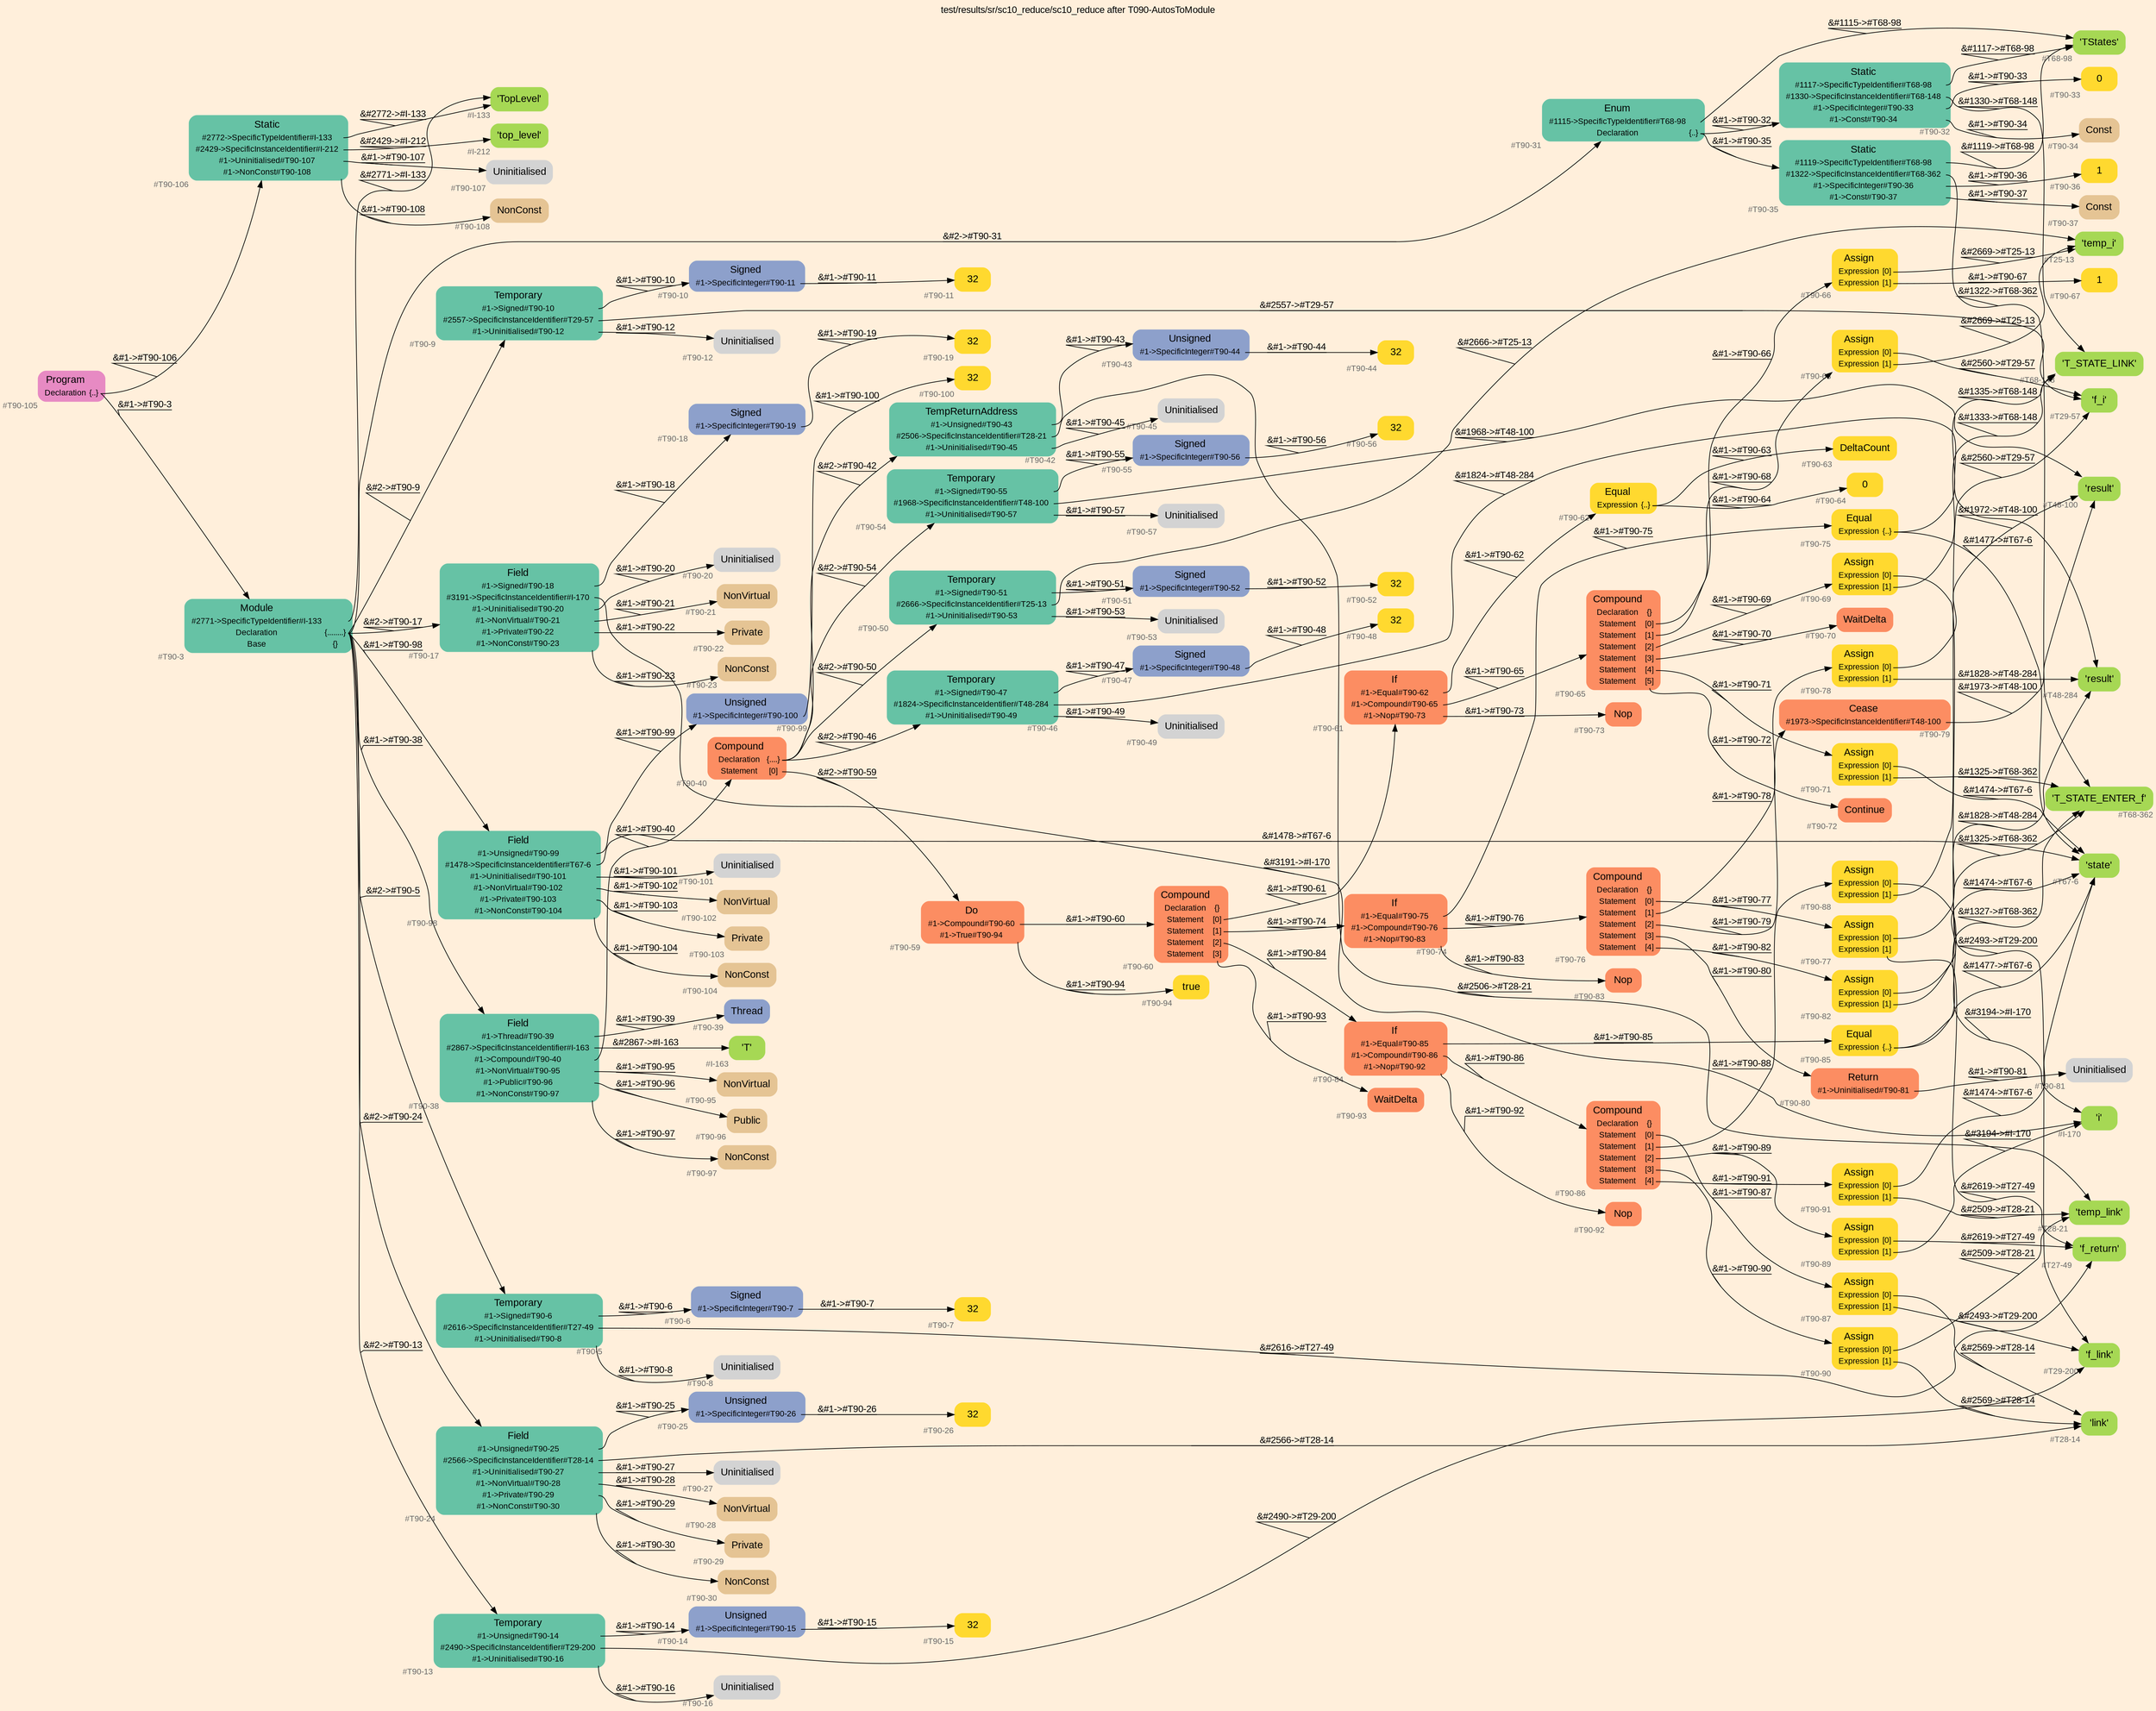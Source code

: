 digraph "test/results/sr/sc10_reduce/sc10_reduce after T090-AutosToModule" {
label = "test/results/sr/sc10_reduce/sc10_reduce after T090-AutosToModule"
labelloc = t
graph [
    rankdir = "LR"
    ranksep = 0.3
    bgcolor = antiquewhite1
    color = black
    fontcolor = black
    fontname = "Arial"
];
node [
    fontname = "Arial"
];
edge [
    fontname = "Arial"
];

// -------------------- node figure --------------------
// -------- block #T90-105 ----------
"#T90-105" [
    fillcolor = "/set28/4"
    xlabel = "#T90-105"
    fontsize = "12"
    fontcolor = grey40
    shape = "plaintext"
    label = <<TABLE BORDER="0" CELLBORDER="0" CELLSPACING="0">
     <TR><TD><FONT COLOR="black" POINT-SIZE="15">Program</FONT></TD></TR>
     <TR><TD><FONT COLOR="black" POINT-SIZE="12">Declaration</FONT></TD><TD PORT="port0"><FONT COLOR="black" POINT-SIZE="12">{..}</FONT></TD></TR>
    </TABLE>>
    style = "rounded,filled"
];

// -------- block #T90-3 ----------
"#T90-3" [
    fillcolor = "/set28/1"
    xlabel = "#T90-3"
    fontsize = "12"
    fontcolor = grey40
    shape = "plaintext"
    label = <<TABLE BORDER="0" CELLBORDER="0" CELLSPACING="0">
     <TR><TD><FONT COLOR="black" POINT-SIZE="15">Module</FONT></TD></TR>
     <TR><TD><FONT COLOR="black" POINT-SIZE="12">#2771-&gt;SpecificTypeIdentifier#I-133</FONT></TD><TD PORT="port0"></TD></TR>
     <TR><TD><FONT COLOR="black" POINT-SIZE="12">Declaration</FONT></TD><TD PORT="port1"><FONT COLOR="black" POINT-SIZE="12">{........}</FONT></TD></TR>
     <TR><TD><FONT COLOR="black" POINT-SIZE="12">Base</FONT></TD><TD PORT="port2"><FONT COLOR="black" POINT-SIZE="12">{}</FONT></TD></TR>
    </TABLE>>
    style = "rounded,filled"
];

// -------- block #I-133 ----------
"#I-133" [
    fillcolor = "/set28/5"
    xlabel = "#I-133"
    fontsize = "12"
    fontcolor = grey40
    shape = "plaintext"
    label = <<TABLE BORDER="0" CELLBORDER="0" CELLSPACING="0">
     <TR><TD><FONT COLOR="black" POINT-SIZE="15">'TopLevel'</FONT></TD></TR>
    </TABLE>>
    style = "rounded,filled"
];

// -------- block #T90-5 ----------
"#T90-5" [
    fillcolor = "/set28/1"
    xlabel = "#T90-5"
    fontsize = "12"
    fontcolor = grey40
    shape = "plaintext"
    label = <<TABLE BORDER="0" CELLBORDER="0" CELLSPACING="0">
     <TR><TD><FONT COLOR="black" POINT-SIZE="15">Temporary</FONT></TD></TR>
     <TR><TD><FONT COLOR="black" POINT-SIZE="12">#1-&gt;Signed#T90-6</FONT></TD><TD PORT="port0"></TD></TR>
     <TR><TD><FONT COLOR="black" POINT-SIZE="12">#2616-&gt;SpecificInstanceIdentifier#T27-49</FONT></TD><TD PORT="port1"></TD></TR>
     <TR><TD><FONT COLOR="black" POINT-SIZE="12">#1-&gt;Uninitialised#T90-8</FONT></TD><TD PORT="port2"></TD></TR>
    </TABLE>>
    style = "rounded,filled"
];

// -------- block #T90-6 ----------
"#T90-6" [
    fillcolor = "/set28/3"
    xlabel = "#T90-6"
    fontsize = "12"
    fontcolor = grey40
    shape = "plaintext"
    label = <<TABLE BORDER="0" CELLBORDER="0" CELLSPACING="0">
     <TR><TD><FONT COLOR="black" POINT-SIZE="15">Signed</FONT></TD></TR>
     <TR><TD><FONT COLOR="black" POINT-SIZE="12">#1-&gt;SpecificInteger#T90-7</FONT></TD><TD PORT="port0"></TD></TR>
    </TABLE>>
    style = "rounded,filled"
];

// -------- block #T90-7 ----------
"#T90-7" [
    fillcolor = "/set28/6"
    xlabel = "#T90-7"
    fontsize = "12"
    fontcolor = grey40
    shape = "plaintext"
    label = <<TABLE BORDER="0" CELLBORDER="0" CELLSPACING="0">
     <TR><TD><FONT COLOR="black" POINT-SIZE="15">32</FONT></TD></TR>
    </TABLE>>
    style = "rounded,filled"
];

// -------- block #T27-49 ----------
"#T27-49" [
    fillcolor = "/set28/5"
    xlabel = "#T27-49"
    fontsize = "12"
    fontcolor = grey40
    shape = "plaintext"
    label = <<TABLE BORDER="0" CELLBORDER="0" CELLSPACING="0">
     <TR><TD><FONT COLOR="black" POINT-SIZE="15">'f_return'</FONT></TD></TR>
    </TABLE>>
    style = "rounded,filled"
];

// -------- block #T90-8 ----------
"#T90-8" [
    xlabel = "#T90-8"
    fontsize = "12"
    fontcolor = grey40
    shape = "plaintext"
    label = <<TABLE BORDER="0" CELLBORDER="0" CELLSPACING="0">
     <TR><TD><FONT COLOR="black" POINT-SIZE="15">Uninitialised</FONT></TD></TR>
    </TABLE>>
    style = "rounded,filled"
];

// -------- block #T90-9 ----------
"#T90-9" [
    fillcolor = "/set28/1"
    xlabel = "#T90-9"
    fontsize = "12"
    fontcolor = grey40
    shape = "plaintext"
    label = <<TABLE BORDER="0" CELLBORDER="0" CELLSPACING="0">
     <TR><TD><FONT COLOR="black" POINT-SIZE="15">Temporary</FONT></TD></TR>
     <TR><TD><FONT COLOR="black" POINT-SIZE="12">#1-&gt;Signed#T90-10</FONT></TD><TD PORT="port0"></TD></TR>
     <TR><TD><FONT COLOR="black" POINT-SIZE="12">#2557-&gt;SpecificInstanceIdentifier#T29-57</FONT></TD><TD PORT="port1"></TD></TR>
     <TR><TD><FONT COLOR="black" POINT-SIZE="12">#1-&gt;Uninitialised#T90-12</FONT></TD><TD PORT="port2"></TD></TR>
    </TABLE>>
    style = "rounded,filled"
];

// -------- block #T90-10 ----------
"#T90-10" [
    fillcolor = "/set28/3"
    xlabel = "#T90-10"
    fontsize = "12"
    fontcolor = grey40
    shape = "plaintext"
    label = <<TABLE BORDER="0" CELLBORDER="0" CELLSPACING="0">
     <TR><TD><FONT COLOR="black" POINT-SIZE="15">Signed</FONT></TD></TR>
     <TR><TD><FONT COLOR="black" POINT-SIZE="12">#1-&gt;SpecificInteger#T90-11</FONT></TD><TD PORT="port0"></TD></TR>
    </TABLE>>
    style = "rounded,filled"
];

// -------- block #T90-11 ----------
"#T90-11" [
    fillcolor = "/set28/6"
    xlabel = "#T90-11"
    fontsize = "12"
    fontcolor = grey40
    shape = "plaintext"
    label = <<TABLE BORDER="0" CELLBORDER="0" CELLSPACING="0">
     <TR><TD><FONT COLOR="black" POINT-SIZE="15">32</FONT></TD></TR>
    </TABLE>>
    style = "rounded,filled"
];

// -------- block #T29-57 ----------
"#T29-57" [
    fillcolor = "/set28/5"
    xlabel = "#T29-57"
    fontsize = "12"
    fontcolor = grey40
    shape = "plaintext"
    label = <<TABLE BORDER="0" CELLBORDER="0" CELLSPACING="0">
     <TR><TD><FONT COLOR="black" POINT-SIZE="15">'f_i'</FONT></TD></TR>
    </TABLE>>
    style = "rounded,filled"
];

// -------- block #T90-12 ----------
"#T90-12" [
    xlabel = "#T90-12"
    fontsize = "12"
    fontcolor = grey40
    shape = "plaintext"
    label = <<TABLE BORDER="0" CELLBORDER="0" CELLSPACING="0">
     <TR><TD><FONT COLOR="black" POINT-SIZE="15">Uninitialised</FONT></TD></TR>
    </TABLE>>
    style = "rounded,filled"
];

// -------- block #T90-13 ----------
"#T90-13" [
    fillcolor = "/set28/1"
    xlabel = "#T90-13"
    fontsize = "12"
    fontcolor = grey40
    shape = "plaintext"
    label = <<TABLE BORDER="0" CELLBORDER="0" CELLSPACING="0">
     <TR><TD><FONT COLOR="black" POINT-SIZE="15">Temporary</FONT></TD></TR>
     <TR><TD><FONT COLOR="black" POINT-SIZE="12">#1-&gt;Unsigned#T90-14</FONT></TD><TD PORT="port0"></TD></TR>
     <TR><TD><FONT COLOR="black" POINT-SIZE="12">#2490-&gt;SpecificInstanceIdentifier#T29-200</FONT></TD><TD PORT="port1"></TD></TR>
     <TR><TD><FONT COLOR="black" POINT-SIZE="12">#1-&gt;Uninitialised#T90-16</FONT></TD><TD PORT="port2"></TD></TR>
    </TABLE>>
    style = "rounded,filled"
];

// -------- block #T90-14 ----------
"#T90-14" [
    fillcolor = "/set28/3"
    xlabel = "#T90-14"
    fontsize = "12"
    fontcolor = grey40
    shape = "plaintext"
    label = <<TABLE BORDER="0" CELLBORDER="0" CELLSPACING="0">
     <TR><TD><FONT COLOR="black" POINT-SIZE="15">Unsigned</FONT></TD></TR>
     <TR><TD><FONT COLOR="black" POINT-SIZE="12">#1-&gt;SpecificInteger#T90-15</FONT></TD><TD PORT="port0"></TD></TR>
    </TABLE>>
    style = "rounded,filled"
];

// -------- block #T90-15 ----------
"#T90-15" [
    fillcolor = "/set28/6"
    xlabel = "#T90-15"
    fontsize = "12"
    fontcolor = grey40
    shape = "plaintext"
    label = <<TABLE BORDER="0" CELLBORDER="0" CELLSPACING="0">
     <TR><TD><FONT COLOR="black" POINT-SIZE="15">32</FONT></TD></TR>
    </TABLE>>
    style = "rounded,filled"
];

// -------- block #T29-200 ----------
"#T29-200" [
    fillcolor = "/set28/5"
    xlabel = "#T29-200"
    fontsize = "12"
    fontcolor = grey40
    shape = "plaintext"
    label = <<TABLE BORDER="0" CELLBORDER="0" CELLSPACING="0">
     <TR><TD><FONT COLOR="black" POINT-SIZE="15">'f_link'</FONT></TD></TR>
    </TABLE>>
    style = "rounded,filled"
];

// -------- block #T90-16 ----------
"#T90-16" [
    xlabel = "#T90-16"
    fontsize = "12"
    fontcolor = grey40
    shape = "plaintext"
    label = <<TABLE BORDER="0" CELLBORDER="0" CELLSPACING="0">
     <TR><TD><FONT COLOR="black" POINT-SIZE="15">Uninitialised</FONT></TD></TR>
    </TABLE>>
    style = "rounded,filled"
];

// -------- block #T90-17 ----------
"#T90-17" [
    fillcolor = "/set28/1"
    xlabel = "#T90-17"
    fontsize = "12"
    fontcolor = grey40
    shape = "plaintext"
    label = <<TABLE BORDER="0" CELLBORDER="0" CELLSPACING="0">
     <TR><TD><FONT COLOR="black" POINT-SIZE="15">Field</FONT></TD></TR>
     <TR><TD><FONT COLOR="black" POINT-SIZE="12">#1-&gt;Signed#T90-18</FONT></TD><TD PORT="port0"></TD></TR>
     <TR><TD><FONT COLOR="black" POINT-SIZE="12">#3191-&gt;SpecificInstanceIdentifier#I-170</FONT></TD><TD PORT="port1"></TD></TR>
     <TR><TD><FONT COLOR="black" POINT-SIZE="12">#1-&gt;Uninitialised#T90-20</FONT></TD><TD PORT="port2"></TD></TR>
     <TR><TD><FONT COLOR="black" POINT-SIZE="12">#1-&gt;NonVirtual#T90-21</FONT></TD><TD PORT="port3"></TD></TR>
     <TR><TD><FONT COLOR="black" POINT-SIZE="12">#1-&gt;Private#T90-22</FONT></TD><TD PORT="port4"></TD></TR>
     <TR><TD><FONT COLOR="black" POINT-SIZE="12">#1-&gt;NonConst#T90-23</FONT></TD><TD PORT="port5"></TD></TR>
    </TABLE>>
    style = "rounded,filled"
];

// -------- block #T90-18 ----------
"#T90-18" [
    fillcolor = "/set28/3"
    xlabel = "#T90-18"
    fontsize = "12"
    fontcolor = grey40
    shape = "plaintext"
    label = <<TABLE BORDER="0" CELLBORDER="0" CELLSPACING="0">
     <TR><TD><FONT COLOR="black" POINT-SIZE="15">Signed</FONT></TD></TR>
     <TR><TD><FONT COLOR="black" POINT-SIZE="12">#1-&gt;SpecificInteger#T90-19</FONT></TD><TD PORT="port0"></TD></TR>
    </TABLE>>
    style = "rounded,filled"
];

// -------- block #T90-19 ----------
"#T90-19" [
    fillcolor = "/set28/6"
    xlabel = "#T90-19"
    fontsize = "12"
    fontcolor = grey40
    shape = "plaintext"
    label = <<TABLE BORDER="0" CELLBORDER="0" CELLSPACING="0">
     <TR><TD><FONT COLOR="black" POINT-SIZE="15">32</FONT></TD></TR>
    </TABLE>>
    style = "rounded,filled"
];

// -------- block #I-170 ----------
"#I-170" [
    fillcolor = "/set28/5"
    xlabel = "#I-170"
    fontsize = "12"
    fontcolor = grey40
    shape = "plaintext"
    label = <<TABLE BORDER="0" CELLBORDER="0" CELLSPACING="0">
     <TR><TD><FONT COLOR="black" POINT-SIZE="15">'i'</FONT></TD></TR>
    </TABLE>>
    style = "rounded,filled"
];

// -------- block #T90-20 ----------
"#T90-20" [
    xlabel = "#T90-20"
    fontsize = "12"
    fontcolor = grey40
    shape = "plaintext"
    label = <<TABLE BORDER="0" CELLBORDER="0" CELLSPACING="0">
     <TR><TD><FONT COLOR="black" POINT-SIZE="15">Uninitialised</FONT></TD></TR>
    </TABLE>>
    style = "rounded,filled"
];

// -------- block #T90-21 ----------
"#T90-21" [
    fillcolor = "/set28/7"
    xlabel = "#T90-21"
    fontsize = "12"
    fontcolor = grey40
    shape = "plaintext"
    label = <<TABLE BORDER="0" CELLBORDER="0" CELLSPACING="0">
     <TR><TD><FONT COLOR="black" POINT-SIZE="15">NonVirtual</FONT></TD></TR>
    </TABLE>>
    style = "rounded,filled"
];

// -------- block #T90-22 ----------
"#T90-22" [
    fillcolor = "/set28/7"
    xlabel = "#T90-22"
    fontsize = "12"
    fontcolor = grey40
    shape = "plaintext"
    label = <<TABLE BORDER="0" CELLBORDER="0" CELLSPACING="0">
     <TR><TD><FONT COLOR="black" POINT-SIZE="15">Private</FONT></TD></TR>
    </TABLE>>
    style = "rounded,filled"
];

// -------- block #T90-23 ----------
"#T90-23" [
    fillcolor = "/set28/7"
    xlabel = "#T90-23"
    fontsize = "12"
    fontcolor = grey40
    shape = "plaintext"
    label = <<TABLE BORDER="0" CELLBORDER="0" CELLSPACING="0">
     <TR><TD><FONT COLOR="black" POINT-SIZE="15">NonConst</FONT></TD></TR>
    </TABLE>>
    style = "rounded,filled"
];

// -------- block #T90-24 ----------
"#T90-24" [
    fillcolor = "/set28/1"
    xlabel = "#T90-24"
    fontsize = "12"
    fontcolor = grey40
    shape = "plaintext"
    label = <<TABLE BORDER="0" CELLBORDER="0" CELLSPACING="0">
     <TR><TD><FONT COLOR="black" POINT-SIZE="15">Field</FONT></TD></TR>
     <TR><TD><FONT COLOR="black" POINT-SIZE="12">#1-&gt;Unsigned#T90-25</FONT></TD><TD PORT="port0"></TD></TR>
     <TR><TD><FONT COLOR="black" POINT-SIZE="12">#2566-&gt;SpecificInstanceIdentifier#T28-14</FONT></TD><TD PORT="port1"></TD></TR>
     <TR><TD><FONT COLOR="black" POINT-SIZE="12">#1-&gt;Uninitialised#T90-27</FONT></TD><TD PORT="port2"></TD></TR>
     <TR><TD><FONT COLOR="black" POINT-SIZE="12">#1-&gt;NonVirtual#T90-28</FONT></TD><TD PORT="port3"></TD></TR>
     <TR><TD><FONT COLOR="black" POINT-SIZE="12">#1-&gt;Private#T90-29</FONT></TD><TD PORT="port4"></TD></TR>
     <TR><TD><FONT COLOR="black" POINT-SIZE="12">#1-&gt;NonConst#T90-30</FONT></TD><TD PORT="port5"></TD></TR>
    </TABLE>>
    style = "rounded,filled"
];

// -------- block #T90-25 ----------
"#T90-25" [
    fillcolor = "/set28/3"
    xlabel = "#T90-25"
    fontsize = "12"
    fontcolor = grey40
    shape = "plaintext"
    label = <<TABLE BORDER="0" CELLBORDER="0" CELLSPACING="0">
     <TR><TD><FONT COLOR="black" POINT-SIZE="15">Unsigned</FONT></TD></TR>
     <TR><TD><FONT COLOR="black" POINT-SIZE="12">#1-&gt;SpecificInteger#T90-26</FONT></TD><TD PORT="port0"></TD></TR>
    </TABLE>>
    style = "rounded,filled"
];

// -------- block #T90-26 ----------
"#T90-26" [
    fillcolor = "/set28/6"
    xlabel = "#T90-26"
    fontsize = "12"
    fontcolor = grey40
    shape = "plaintext"
    label = <<TABLE BORDER="0" CELLBORDER="0" CELLSPACING="0">
     <TR><TD><FONT COLOR="black" POINT-SIZE="15">32</FONT></TD></TR>
    </TABLE>>
    style = "rounded,filled"
];

// -------- block #T28-14 ----------
"#T28-14" [
    fillcolor = "/set28/5"
    xlabel = "#T28-14"
    fontsize = "12"
    fontcolor = grey40
    shape = "plaintext"
    label = <<TABLE BORDER="0" CELLBORDER="0" CELLSPACING="0">
     <TR><TD><FONT COLOR="black" POINT-SIZE="15">'link'</FONT></TD></TR>
    </TABLE>>
    style = "rounded,filled"
];

// -------- block #T90-27 ----------
"#T90-27" [
    xlabel = "#T90-27"
    fontsize = "12"
    fontcolor = grey40
    shape = "plaintext"
    label = <<TABLE BORDER="0" CELLBORDER="0" CELLSPACING="0">
     <TR><TD><FONT COLOR="black" POINT-SIZE="15">Uninitialised</FONT></TD></TR>
    </TABLE>>
    style = "rounded,filled"
];

// -------- block #T90-28 ----------
"#T90-28" [
    fillcolor = "/set28/7"
    xlabel = "#T90-28"
    fontsize = "12"
    fontcolor = grey40
    shape = "plaintext"
    label = <<TABLE BORDER="0" CELLBORDER="0" CELLSPACING="0">
     <TR><TD><FONT COLOR="black" POINT-SIZE="15">NonVirtual</FONT></TD></TR>
    </TABLE>>
    style = "rounded,filled"
];

// -------- block #T90-29 ----------
"#T90-29" [
    fillcolor = "/set28/7"
    xlabel = "#T90-29"
    fontsize = "12"
    fontcolor = grey40
    shape = "plaintext"
    label = <<TABLE BORDER="0" CELLBORDER="0" CELLSPACING="0">
     <TR><TD><FONT COLOR="black" POINT-SIZE="15">Private</FONT></TD></TR>
    </TABLE>>
    style = "rounded,filled"
];

// -------- block #T90-30 ----------
"#T90-30" [
    fillcolor = "/set28/7"
    xlabel = "#T90-30"
    fontsize = "12"
    fontcolor = grey40
    shape = "plaintext"
    label = <<TABLE BORDER="0" CELLBORDER="0" CELLSPACING="0">
     <TR><TD><FONT COLOR="black" POINT-SIZE="15">NonConst</FONT></TD></TR>
    </TABLE>>
    style = "rounded,filled"
];

// -------- block #T90-31 ----------
"#T90-31" [
    fillcolor = "/set28/1"
    xlabel = "#T90-31"
    fontsize = "12"
    fontcolor = grey40
    shape = "plaintext"
    label = <<TABLE BORDER="0" CELLBORDER="0" CELLSPACING="0">
     <TR><TD><FONT COLOR="black" POINT-SIZE="15">Enum</FONT></TD></TR>
     <TR><TD><FONT COLOR="black" POINT-SIZE="12">#1115-&gt;SpecificTypeIdentifier#T68-98</FONT></TD><TD PORT="port0"></TD></TR>
     <TR><TD><FONT COLOR="black" POINT-SIZE="12">Declaration</FONT></TD><TD PORT="port1"><FONT COLOR="black" POINT-SIZE="12">{..}</FONT></TD></TR>
    </TABLE>>
    style = "rounded,filled"
];

// -------- block #T68-98 ----------
"#T68-98" [
    fillcolor = "/set28/5"
    xlabel = "#T68-98"
    fontsize = "12"
    fontcolor = grey40
    shape = "plaintext"
    label = <<TABLE BORDER="0" CELLBORDER="0" CELLSPACING="0">
     <TR><TD><FONT COLOR="black" POINT-SIZE="15">'TStates'</FONT></TD></TR>
    </TABLE>>
    style = "rounded,filled"
];

// -------- block #T90-32 ----------
"#T90-32" [
    fillcolor = "/set28/1"
    xlabel = "#T90-32"
    fontsize = "12"
    fontcolor = grey40
    shape = "plaintext"
    label = <<TABLE BORDER="0" CELLBORDER="0" CELLSPACING="0">
     <TR><TD><FONT COLOR="black" POINT-SIZE="15">Static</FONT></TD></TR>
     <TR><TD><FONT COLOR="black" POINT-SIZE="12">#1117-&gt;SpecificTypeIdentifier#T68-98</FONT></TD><TD PORT="port0"></TD></TR>
     <TR><TD><FONT COLOR="black" POINT-SIZE="12">#1330-&gt;SpecificInstanceIdentifier#T68-148</FONT></TD><TD PORT="port1"></TD></TR>
     <TR><TD><FONT COLOR="black" POINT-SIZE="12">#1-&gt;SpecificInteger#T90-33</FONT></TD><TD PORT="port2"></TD></TR>
     <TR><TD><FONT COLOR="black" POINT-SIZE="12">#1-&gt;Const#T90-34</FONT></TD><TD PORT="port3"></TD></TR>
    </TABLE>>
    style = "rounded,filled"
];

// -------- block #T68-148 ----------
"#T68-148" [
    fillcolor = "/set28/5"
    xlabel = "#T68-148"
    fontsize = "12"
    fontcolor = grey40
    shape = "plaintext"
    label = <<TABLE BORDER="0" CELLBORDER="0" CELLSPACING="0">
     <TR><TD><FONT COLOR="black" POINT-SIZE="15">'T_STATE_LINK'</FONT></TD></TR>
    </TABLE>>
    style = "rounded,filled"
];

// -------- block #T90-33 ----------
"#T90-33" [
    fillcolor = "/set28/6"
    xlabel = "#T90-33"
    fontsize = "12"
    fontcolor = grey40
    shape = "plaintext"
    label = <<TABLE BORDER="0" CELLBORDER="0" CELLSPACING="0">
     <TR><TD><FONT COLOR="black" POINT-SIZE="15">0</FONT></TD></TR>
    </TABLE>>
    style = "rounded,filled"
];

// -------- block #T90-34 ----------
"#T90-34" [
    fillcolor = "/set28/7"
    xlabel = "#T90-34"
    fontsize = "12"
    fontcolor = grey40
    shape = "plaintext"
    label = <<TABLE BORDER="0" CELLBORDER="0" CELLSPACING="0">
     <TR><TD><FONT COLOR="black" POINT-SIZE="15">Const</FONT></TD></TR>
    </TABLE>>
    style = "rounded,filled"
];

// -------- block #T90-35 ----------
"#T90-35" [
    fillcolor = "/set28/1"
    xlabel = "#T90-35"
    fontsize = "12"
    fontcolor = grey40
    shape = "plaintext"
    label = <<TABLE BORDER="0" CELLBORDER="0" CELLSPACING="0">
     <TR><TD><FONT COLOR="black" POINT-SIZE="15">Static</FONT></TD></TR>
     <TR><TD><FONT COLOR="black" POINT-SIZE="12">#1119-&gt;SpecificTypeIdentifier#T68-98</FONT></TD><TD PORT="port0"></TD></TR>
     <TR><TD><FONT COLOR="black" POINT-SIZE="12">#1322-&gt;SpecificInstanceIdentifier#T68-362</FONT></TD><TD PORT="port1"></TD></TR>
     <TR><TD><FONT COLOR="black" POINT-SIZE="12">#1-&gt;SpecificInteger#T90-36</FONT></TD><TD PORT="port2"></TD></TR>
     <TR><TD><FONT COLOR="black" POINT-SIZE="12">#1-&gt;Const#T90-37</FONT></TD><TD PORT="port3"></TD></TR>
    </TABLE>>
    style = "rounded,filled"
];

// -------- block #T68-362 ----------
"#T68-362" [
    fillcolor = "/set28/5"
    xlabel = "#T68-362"
    fontsize = "12"
    fontcolor = grey40
    shape = "plaintext"
    label = <<TABLE BORDER="0" CELLBORDER="0" CELLSPACING="0">
     <TR><TD><FONT COLOR="black" POINT-SIZE="15">'T_STATE_ENTER_f'</FONT></TD></TR>
    </TABLE>>
    style = "rounded,filled"
];

// -------- block #T90-36 ----------
"#T90-36" [
    fillcolor = "/set28/6"
    xlabel = "#T90-36"
    fontsize = "12"
    fontcolor = grey40
    shape = "plaintext"
    label = <<TABLE BORDER="0" CELLBORDER="0" CELLSPACING="0">
     <TR><TD><FONT COLOR="black" POINT-SIZE="15">1</FONT></TD></TR>
    </TABLE>>
    style = "rounded,filled"
];

// -------- block #T90-37 ----------
"#T90-37" [
    fillcolor = "/set28/7"
    xlabel = "#T90-37"
    fontsize = "12"
    fontcolor = grey40
    shape = "plaintext"
    label = <<TABLE BORDER="0" CELLBORDER="0" CELLSPACING="0">
     <TR><TD><FONT COLOR="black" POINT-SIZE="15">Const</FONT></TD></TR>
    </TABLE>>
    style = "rounded,filled"
];

// -------- block #T90-38 ----------
"#T90-38" [
    fillcolor = "/set28/1"
    xlabel = "#T90-38"
    fontsize = "12"
    fontcolor = grey40
    shape = "plaintext"
    label = <<TABLE BORDER="0" CELLBORDER="0" CELLSPACING="0">
     <TR><TD><FONT COLOR="black" POINT-SIZE="15">Field</FONT></TD></TR>
     <TR><TD><FONT COLOR="black" POINT-SIZE="12">#1-&gt;Thread#T90-39</FONT></TD><TD PORT="port0"></TD></TR>
     <TR><TD><FONT COLOR="black" POINT-SIZE="12">#2867-&gt;SpecificInstanceIdentifier#I-163</FONT></TD><TD PORT="port1"></TD></TR>
     <TR><TD><FONT COLOR="black" POINT-SIZE="12">#1-&gt;Compound#T90-40</FONT></TD><TD PORT="port2"></TD></TR>
     <TR><TD><FONT COLOR="black" POINT-SIZE="12">#1-&gt;NonVirtual#T90-95</FONT></TD><TD PORT="port3"></TD></TR>
     <TR><TD><FONT COLOR="black" POINT-SIZE="12">#1-&gt;Public#T90-96</FONT></TD><TD PORT="port4"></TD></TR>
     <TR><TD><FONT COLOR="black" POINT-SIZE="12">#1-&gt;NonConst#T90-97</FONT></TD><TD PORT="port5"></TD></TR>
    </TABLE>>
    style = "rounded,filled"
];

// -------- block #T90-39 ----------
"#T90-39" [
    fillcolor = "/set28/3"
    xlabel = "#T90-39"
    fontsize = "12"
    fontcolor = grey40
    shape = "plaintext"
    label = <<TABLE BORDER="0" CELLBORDER="0" CELLSPACING="0">
     <TR><TD><FONT COLOR="black" POINT-SIZE="15">Thread</FONT></TD></TR>
    </TABLE>>
    style = "rounded,filled"
];

// -------- block #I-163 ----------
"#I-163" [
    fillcolor = "/set28/5"
    xlabel = "#I-163"
    fontsize = "12"
    fontcolor = grey40
    shape = "plaintext"
    label = <<TABLE BORDER="0" CELLBORDER="0" CELLSPACING="0">
     <TR><TD><FONT COLOR="black" POINT-SIZE="15">'T'</FONT></TD></TR>
    </TABLE>>
    style = "rounded,filled"
];

// -------- block #T90-40 ----------
"#T90-40" [
    fillcolor = "/set28/2"
    xlabel = "#T90-40"
    fontsize = "12"
    fontcolor = grey40
    shape = "plaintext"
    label = <<TABLE BORDER="0" CELLBORDER="0" CELLSPACING="0">
     <TR><TD><FONT COLOR="black" POINT-SIZE="15">Compound</FONT></TD></TR>
     <TR><TD><FONT COLOR="black" POINT-SIZE="12">Declaration</FONT></TD><TD PORT="port0"><FONT COLOR="black" POINT-SIZE="12">{....}</FONT></TD></TR>
     <TR><TD><FONT COLOR="black" POINT-SIZE="12">Statement</FONT></TD><TD PORT="port1"><FONT COLOR="black" POINT-SIZE="12">[0]</FONT></TD></TR>
    </TABLE>>
    style = "rounded,filled"
];

// -------- block #T90-42 ----------
"#T90-42" [
    fillcolor = "/set28/1"
    xlabel = "#T90-42"
    fontsize = "12"
    fontcolor = grey40
    shape = "plaintext"
    label = <<TABLE BORDER="0" CELLBORDER="0" CELLSPACING="0">
     <TR><TD><FONT COLOR="black" POINT-SIZE="15">TempReturnAddress</FONT></TD></TR>
     <TR><TD><FONT COLOR="black" POINT-SIZE="12">#1-&gt;Unsigned#T90-43</FONT></TD><TD PORT="port0"></TD></TR>
     <TR><TD><FONT COLOR="black" POINT-SIZE="12">#2506-&gt;SpecificInstanceIdentifier#T28-21</FONT></TD><TD PORT="port1"></TD></TR>
     <TR><TD><FONT COLOR="black" POINT-SIZE="12">#1-&gt;Uninitialised#T90-45</FONT></TD><TD PORT="port2"></TD></TR>
    </TABLE>>
    style = "rounded,filled"
];

// -------- block #T90-43 ----------
"#T90-43" [
    fillcolor = "/set28/3"
    xlabel = "#T90-43"
    fontsize = "12"
    fontcolor = grey40
    shape = "plaintext"
    label = <<TABLE BORDER="0" CELLBORDER="0" CELLSPACING="0">
     <TR><TD><FONT COLOR="black" POINT-SIZE="15">Unsigned</FONT></TD></TR>
     <TR><TD><FONT COLOR="black" POINT-SIZE="12">#1-&gt;SpecificInteger#T90-44</FONT></TD><TD PORT="port0"></TD></TR>
    </TABLE>>
    style = "rounded,filled"
];

// -------- block #T90-44 ----------
"#T90-44" [
    fillcolor = "/set28/6"
    xlabel = "#T90-44"
    fontsize = "12"
    fontcolor = grey40
    shape = "plaintext"
    label = <<TABLE BORDER="0" CELLBORDER="0" CELLSPACING="0">
     <TR><TD><FONT COLOR="black" POINT-SIZE="15">32</FONT></TD></TR>
    </TABLE>>
    style = "rounded,filled"
];

// -------- block #T28-21 ----------
"#T28-21" [
    fillcolor = "/set28/5"
    xlabel = "#T28-21"
    fontsize = "12"
    fontcolor = grey40
    shape = "plaintext"
    label = <<TABLE BORDER="0" CELLBORDER="0" CELLSPACING="0">
     <TR><TD><FONT COLOR="black" POINT-SIZE="15">'temp_link'</FONT></TD></TR>
    </TABLE>>
    style = "rounded,filled"
];

// -------- block #T90-45 ----------
"#T90-45" [
    xlabel = "#T90-45"
    fontsize = "12"
    fontcolor = grey40
    shape = "plaintext"
    label = <<TABLE BORDER="0" CELLBORDER="0" CELLSPACING="0">
     <TR><TD><FONT COLOR="black" POINT-SIZE="15">Uninitialised</FONT></TD></TR>
    </TABLE>>
    style = "rounded,filled"
];

// -------- block #T90-46 ----------
"#T90-46" [
    fillcolor = "/set28/1"
    xlabel = "#T90-46"
    fontsize = "12"
    fontcolor = grey40
    shape = "plaintext"
    label = <<TABLE BORDER="0" CELLBORDER="0" CELLSPACING="0">
     <TR><TD><FONT COLOR="black" POINT-SIZE="15">Temporary</FONT></TD></TR>
     <TR><TD><FONT COLOR="black" POINT-SIZE="12">#1-&gt;Signed#T90-47</FONT></TD><TD PORT="port0"></TD></TR>
     <TR><TD><FONT COLOR="black" POINT-SIZE="12">#1824-&gt;SpecificInstanceIdentifier#T48-284</FONT></TD><TD PORT="port1"></TD></TR>
     <TR><TD><FONT COLOR="black" POINT-SIZE="12">#1-&gt;Uninitialised#T90-49</FONT></TD><TD PORT="port2"></TD></TR>
    </TABLE>>
    style = "rounded,filled"
];

// -------- block #T90-47 ----------
"#T90-47" [
    fillcolor = "/set28/3"
    xlabel = "#T90-47"
    fontsize = "12"
    fontcolor = grey40
    shape = "plaintext"
    label = <<TABLE BORDER="0" CELLBORDER="0" CELLSPACING="0">
     <TR><TD><FONT COLOR="black" POINT-SIZE="15">Signed</FONT></TD></TR>
     <TR><TD><FONT COLOR="black" POINT-SIZE="12">#1-&gt;SpecificInteger#T90-48</FONT></TD><TD PORT="port0"></TD></TR>
    </TABLE>>
    style = "rounded,filled"
];

// -------- block #T90-48 ----------
"#T90-48" [
    fillcolor = "/set28/6"
    xlabel = "#T90-48"
    fontsize = "12"
    fontcolor = grey40
    shape = "plaintext"
    label = <<TABLE BORDER="0" CELLBORDER="0" CELLSPACING="0">
     <TR><TD><FONT COLOR="black" POINT-SIZE="15">32</FONT></TD></TR>
    </TABLE>>
    style = "rounded,filled"
];

// -------- block #T48-284 ----------
"#T48-284" [
    fillcolor = "/set28/5"
    xlabel = "#T48-284"
    fontsize = "12"
    fontcolor = grey40
    shape = "plaintext"
    label = <<TABLE BORDER="0" CELLBORDER="0" CELLSPACING="0">
     <TR><TD><FONT COLOR="black" POINT-SIZE="15">'result'</FONT></TD></TR>
    </TABLE>>
    style = "rounded,filled"
];

// -------- block #T90-49 ----------
"#T90-49" [
    xlabel = "#T90-49"
    fontsize = "12"
    fontcolor = grey40
    shape = "plaintext"
    label = <<TABLE BORDER="0" CELLBORDER="0" CELLSPACING="0">
     <TR><TD><FONT COLOR="black" POINT-SIZE="15">Uninitialised</FONT></TD></TR>
    </TABLE>>
    style = "rounded,filled"
];

// -------- block #T90-50 ----------
"#T90-50" [
    fillcolor = "/set28/1"
    xlabel = "#T90-50"
    fontsize = "12"
    fontcolor = grey40
    shape = "plaintext"
    label = <<TABLE BORDER="0" CELLBORDER="0" CELLSPACING="0">
     <TR><TD><FONT COLOR="black" POINT-SIZE="15">Temporary</FONT></TD></TR>
     <TR><TD><FONT COLOR="black" POINT-SIZE="12">#1-&gt;Signed#T90-51</FONT></TD><TD PORT="port0"></TD></TR>
     <TR><TD><FONT COLOR="black" POINT-SIZE="12">#2666-&gt;SpecificInstanceIdentifier#T25-13</FONT></TD><TD PORT="port1"></TD></TR>
     <TR><TD><FONT COLOR="black" POINT-SIZE="12">#1-&gt;Uninitialised#T90-53</FONT></TD><TD PORT="port2"></TD></TR>
    </TABLE>>
    style = "rounded,filled"
];

// -------- block #T90-51 ----------
"#T90-51" [
    fillcolor = "/set28/3"
    xlabel = "#T90-51"
    fontsize = "12"
    fontcolor = grey40
    shape = "plaintext"
    label = <<TABLE BORDER="0" CELLBORDER="0" CELLSPACING="0">
     <TR><TD><FONT COLOR="black" POINT-SIZE="15">Signed</FONT></TD></TR>
     <TR><TD><FONT COLOR="black" POINT-SIZE="12">#1-&gt;SpecificInteger#T90-52</FONT></TD><TD PORT="port0"></TD></TR>
    </TABLE>>
    style = "rounded,filled"
];

// -------- block #T90-52 ----------
"#T90-52" [
    fillcolor = "/set28/6"
    xlabel = "#T90-52"
    fontsize = "12"
    fontcolor = grey40
    shape = "plaintext"
    label = <<TABLE BORDER="0" CELLBORDER="0" CELLSPACING="0">
     <TR><TD><FONT COLOR="black" POINT-SIZE="15">32</FONT></TD></TR>
    </TABLE>>
    style = "rounded,filled"
];

// -------- block #T25-13 ----------
"#T25-13" [
    fillcolor = "/set28/5"
    xlabel = "#T25-13"
    fontsize = "12"
    fontcolor = grey40
    shape = "plaintext"
    label = <<TABLE BORDER="0" CELLBORDER="0" CELLSPACING="0">
     <TR><TD><FONT COLOR="black" POINT-SIZE="15">'temp_i'</FONT></TD></TR>
    </TABLE>>
    style = "rounded,filled"
];

// -------- block #T90-53 ----------
"#T90-53" [
    xlabel = "#T90-53"
    fontsize = "12"
    fontcolor = grey40
    shape = "plaintext"
    label = <<TABLE BORDER="0" CELLBORDER="0" CELLSPACING="0">
     <TR><TD><FONT COLOR="black" POINT-SIZE="15">Uninitialised</FONT></TD></TR>
    </TABLE>>
    style = "rounded,filled"
];

// -------- block #T90-54 ----------
"#T90-54" [
    fillcolor = "/set28/1"
    xlabel = "#T90-54"
    fontsize = "12"
    fontcolor = grey40
    shape = "plaintext"
    label = <<TABLE BORDER="0" CELLBORDER="0" CELLSPACING="0">
     <TR><TD><FONT COLOR="black" POINT-SIZE="15">Temporary</FONT></TD></TR>
     <TR><TD><FONT COLOR="black" POINT-SIZE="12">#1-&gt;Signed#T90-55</FONT></TD><TD PORT="port0"></TD></TR>
     <TR><TD><FONT COLOR="black" POINT-SIZE="12">#1968-&gt;SpecificInstanceIdentifier#T48-100</FONT></TD><TD PORT="port1"></TD></TR>
     <TR><TD><FONT COLOR="black" POINT-SIZE="12">#1-&gt;Uninitialised#T90-57</FONT></TD><TD PORT="port2"></TD></TR>
    </TABLE>>
    style = "rounded,filled"
];

// -------- block #T90-55 ----------
"#T90-55" [
    fillcolor = "/set28/3"
    xlabel = "#T90-55"
    fontsize = "12"
    fontcolor = grey40
    shape = "plaintext"
    label = <<TABLE BORDER="0" CELLBORDER="0" CELLSPACING="0">
     <TR><TD><FONT COLOR="black" POINT-SIZE="15">Signed</FONT></TD></TR>
     <TR><TD><FONT COLOR="black" POINT-SIZE="12">#1-&gt;SpecificInteger#T90-56</FONT></TD><TD PORT="port0"></TD></TR>
    </TABLE>>
    style = "rounded,filled"
];

// -------- block #T90-56 ----------
"#T90-56" [
    fillcolor = "/set28/6"
    xlabel = "#T90-56"
    fontsize = "12"
    fontcolor = grey40
    shape = "plaintext"
    label = <<TABLE BORDER="0" CELLBORDER="0" CELLSPACING="0">
     <TR><TD><FONT COLOR="black" POINT-SIZE="15">32</FONT></TD></TR>
    </TABLE>>
    style = "rounded,filled"
];

// -------- block #T48-100 ----------
"#T48-100" [
    fillcolor = "/set28/5"
    xlabel = "#T48-100"
    fontsize = "12"
    fontcolor = grey40
    shape = "plaintext"
    label = <<TABLE BORDER="0" CELLBORDER="0" CELLSPACING="0">
     <TR><TD><FONT COLOR="black" POINT-SIZE="15">'result'</FONT></TD></TR>
    </TABLE>>
    style = "rounded,filled"
];

// -------- block #T90-57 ----------
"#T90-57" [
    xlabel = "#T90-57"
    fontsize = "12"
    fontcolor = grey40
    shape = "plaintext"
    label = <<TABLE BORDER="0" CELLBORDER="0" CELLSPACING="0">
     <TR><TD><FONT COLOR="black" POINT-SIZE="15">Uninitialised</FONT></TD></TR>
    </TABLE>>
    style = "rounded,filled"
];

// -------- block #T90-59 ----------
"#T90-59" [
    fillcolor = "/set28/2"
    xlabel = "#T90-59"
    fontsize = "12"
    fontcolor = grey40
    shape = "plaintext"
    label = <<TABLE BORDER="0" CELLBORDER="0" CELLSPACING="0">
     <TR><TD><FONT COLOR="black" POINT-SIZE="15">Do</FONT></TD></TR>
     <TR><TD><FONT COLOR="black" POINT-SIZE="12">#1-&gt;Compound#T90-60</FONT></TD><TD PORT="port0"></TD></TR>
     <TR><TD><FONT COLOR="black" POINT-SIZE="12">#1-&gt;True#T90-94</FONT></TD><TD PORT="port1"></TD></TR>
    </TABLE>>
    style = "rounded,filled"
];

// -------- block #T90-60 ----------
"#T90-60" [
    fillcolor = "/set28/2"
    xlabel = "#T90-60"
    fontsize = "12"
    fontcolor = grey40
    shape = "plaintext"
    label = <<TABLE BORDER="0" CELLBORDER="0" CELLSPACING="0">
     <TR><TD><FONT COLOR="black" POINT-SIZE="15">Compound</FONT></TD></TR>
     <TR><TD><FONT COLOR="black" POINT-SIZE="12">Declaration</FONT></TD><TD PORT="port0"><FONT COLOR="black" POINT-SIZE="12">{}</FONT></TD></TR>
     <TR><TD><FONT COLOR="black" POINT-SIZE="12">Statement</FONT></TD><TD PORT="port1"><FONT COLOR="black" POINT-SIZE="12">[0]</FONT></TD></TR>
     <TR><TD><FONT COLOR="black" POINT-SIZE="12">Statement</FONT></TD><TD PORT="port2"><FONT COLOR="black" POINT-SIZE="12">[1]</FONT></TD></TR>
     <TR><TD><FONT COLOR="black" POINT-SIZE="12">Statement</FONT></TD><TD PORT="port3"><FONT COLOR="black" POINT-SIZE="12">[2]</FONT></TD></TR>
     <TR><TD><FONT COLOR="black" POINT-SIZE="12">Statement</FONT></TD><TD PORT="port4"><FONT COLOR="black" POINT-SIZE="12">[3]</FONT></TD></TR>
    </TABLE>>
    style = "rounded,filled"
];

// -------- block #T90-61 ----------
"#T90-61" [
    fillcolor = "/set28/2"
    xlabel = "#T90-61"
    fontsize = "12"
    fontcolor = grey40
    shape = "plaintext"
    label = <<TABLE BORDER="0" CELLBORDER="0" CELLSPACING="0">
     <TR><TD><FONT COLOR="black" POINT-SIZE="15">If</FONT></TD></TR>
     <TR><TD><FONT COLOR="black" POINT-SIZE="12">#1-&gt;Equal#T90-62</FONT></TD><TD PORT="port0"></TD></TR>
     <TR><TD><FONT COLOR="black" POINT-SIZE="12">#1-&gt;Compound#T90-65</FONT></TD><TD PORT="port1"></TD></TR>
     <TR><TD><FONT COLOR="black" POINT-SIZE="12">#1-&gt;Nop#T90-73</FONT></TD><TD PORT="port2"></TD></TR>
    </TABLE>>
    style = "rounded,filled"
];

// -------- block #T90-62 ----------
"#T90-62" [
    fillcolor = "/set28/6"
    xlabel = "#T90-62"
    fontsize = "12"
    fontcolor = grey40
    shape = "plaintext"
    label = <<TABLE BORDER="0" CELLBORDER="0" CELLSPACING="0">
     <TR><TD><FONT COLOR="black" POINT-SIZE="15">Equal</FONT></TD></TR>
     <TR><TD><FONT COLOR="black" POINT-SIZE="12">Expression</FONT></TD><TD PORT="port0"><FONT COLOR="black" POINT-SIZE="12">{..}</FONT></TD></TR>
    </TABLE>>
    style = "rounded,filled"
];

// -------- block #T90-63 ----------
"#T90-63" [
    fillcolor = "/set28/6"
    xlabel = "#T90-63"
    fontsize = "12"
    fontcolor = grey40
    shape = "plaintext"
    label = <<TABLE BORDER="0" CELLBORDER="0" CELLSPACING="0">
     <TR><TD><FONT COLOR="black" POINT-SIZE="15">DeltaCount</FONT></TD></TR>
    </TABLE>>
    style = "rounded,filled"
];

// -------- block #T90-64 ----------
"#T90-64" [
    fillcolor = "/set28/6"
    xlabel = "#T90-64"
    fontsize = "12"
    fontcolor = grey40
    shape = "plaintext"
    label = <<TABLE BORDER="0" CELLBORDER="0" CELLSPACING="0">
     <TR><TD><FONT COLOR="black" POINT-SIZE="15">0</FONT></TD></TR>
    </TABLE>>
    style = "rounded,filled"
];

// -------- block #T90-65 ----------
"#T90-65" [
    fillcolor = "/set28/2"
    xlabel = "#T90-65"
    fontsize = "12"
    fontcolor = grey40
    shape = "plaintext"
    label = <<TABLE BORDER="0" CELLBORDER="0" CELLSPACING="0">
     <TR><TD><FONT COLOR="black" POINT-SIZE="15">Compound</FONT></TD></TR>
     <TR><TD><FONT COLOR="black" POINT-SIZE="12">Declaration</FONT></TD><TD PORT="port0"><FONT COLOR="black" POINT-SIZE="12">{}</FONT></TD></TR>
     <TR><TD><FONT COLOR="black" POINT-SIZE="12">Statement</FONT></TD><TD PORT="port1"><FONT COLOR="black" POINT-SIZE="12">[0]</FONT></TD></TR>
     <TR><TD><FONT COLOR="black" POINT-SIZE="12">Statement</FONT></TD><TD PORT="port2"><FONT COLOR="black" POINT-SIZE="12">[1]</FONT></TD></TR>
     <TR><TD><FONT COLOR="black" POINT-SIZE="12">Statement</FONT></TD><TD PORT="port3"><FONT COLOR="black" POINT-SIZE="12">[2]</FONT></TD></TR>
     <TR><TD><FONT COLOR="black" POINT-SIZE="12">Statement</FONT></TD><TD PORT="port4"><FONT COLOR="black" POINT-SIZE="12">[3]</FONT></TD></TR>
     <TR><TD><FONT COLOR="black" POINT-SIZE="12">Statement</FONT></TD><TD PORT="port5"><FONT COLOR="black" POINT-SIZE="12">[4]</FONT></TD></TR>
     <TR><TD><FONT COLOR="black" POINT-SIZE="12">Statement</FONT></TD><TD PORT="port6"><FONT COLOR="black" POINT-SIZE="12">[5]</FONT></TD></TR>
    </TABLE>>
    style = "rounded,filled"
];

// -------- block #T90-66 ----------
"#T90-66" [
    fillcolor = "/set28/6"
    xlabel = "#T90-66"
    fontsize = "12"
    fontcolor = grey40
    shape = "plaintext"
    label = <<TABLE BORDER="0" CELLBORDER="0" CELLSPACING="0">
     <TR><TD><FONT COLOR="black" POINT-SIZE="15">Assign</FONT></TD></TR>
     <TR><TD><FONT COLOR="black" POINT-SIZE="12">Expression</FONT></TD><TD PORT="port0"><FONT COLOR="black" POINT-SIZE="12">[0]</FONT></TD></TR>
     <TR><TD><FONT COLOR="black" POINT-SIZE="12">Expression</FONT></TD><TD PORT="port1"><FONT COLOR="black" POINT-SIZE="12">[1]</FONT></TD></TR>
    </TABLE>>
    style = "rounded,filled"
];

// -------- block #T90-67 ----------
"#T90-67" [
    fillcolor = "/set28/6"
    xlabel = "#T90-67"
    fontsize = "12"
    fontcolor = grey40
    shape = "plaintext"
    label = <<TABLE BORDER="0" CELLBORDER="0" CELLSPACING="0">
     <TR><TD><FONT COLOR="black" POINT-SIZE="15">1</FONT></TD></TR>
    </TABLE>>
    style = "rounded,filled"
];

// -------- block #T90-68 ----------
"#T90-68" [
    fillcolor = "/set28/6"
    xlabel = "#T90-68"
    fontsize = "12"
    fontcolor = grey40
    shape = "plaintext"
    label = <<TABLE BORDER="0" CELLBORDER="0" CELLSPACING="0">
     <TR><TD><FONT COLOR="black" POINT-SIZE="15">Assign</FONT></TD></TR>
     <TR><TD><FONT COLOR="black" POINT-SIZE="12">Expression</FONT></TD><TD PORT="port0"><FONT COLOR="black" POINT-SIZE="12">[0]</FONT></TD></TR>
     <TR><TD><FONT COLOR="black" POINT-SIZE="12">Expression</FONT></TD><TD PORT="port1"><FONT COLOR="black" POINT-SIZE="12">[1]</FONT></TD></TR>
    </TABLE>>
    style = "rounded,filled"
];

// -------- block #T90-69 ----------
"#T90-69" [
    fillcolor = "/set28/6"
    xlabel = "#T90-69"
    fontsize = "12"
    fontcolor = grey40
    shape = "plaintext"
    label = <<TABLE BORDER="0" CELLBORDER="0" CELLSPACING="0">
     <TR><TD><FONT COLOR="black" POINT-SIZE="15">Assign</FONT></TD></TR>
     <TR><TD><FONT COLOR="black" POINT-SIZE="12">Expression</FONT></TD><TD PORT="port0"><FONT COLOR="black" POINT-SIZE="12">[0]</FONT></TD></TR>
     <TR><TD><FONT COLOR="black" POINT-SIZE="12">Expression</FONT></TD><TD PORT="port1"><FONT COLOR="black" POINT-SIZE="12">[1]</FONT></TD></TR>
    </TABLE>>
    style = "rounded,filled"
];

// -------- block #T90-70 ----------
"#T90-70" [
    fillcolor = "/set28/2"
    xlabel = "#T90-70"
    fontsize = "12"
    fontcolor = grey40
    shape = "plaintext"
    label = <<TABLE BORDER="0" CELLBORDER="0" CELLSPACING="0">
     <TR><TD><FONT COLOR="black" POINT-SIZE="15">WaitDelta</FONT></TD></TR>
    </TABLE>>
    style = "rounded,filled"
];

// -------- block #T90-71 ----------
"#T90-71" [
    fillcolor = "/set28/6"
    xlabel = "#T90-71"
    fontsize = "12"
    fontcolor = grey40
    shape = "plaintext"
    label = <<TABLE BORDER="0" CELLBORDER="0" CELLSPACING="0">
     <TR><TD><FONT COLOR="black" POINT-SIZE="15">Assign</FONT></TD></TR>
     <TR><TD><FONT COLOR="black" POINT-SIZE="12">Expression</FONT></TD><TD PORT="port0"><FONT COLOR="black" POINT-SIZE="12">[0]</FONT></TD></TR>
     <TR><TD><FONT COLOR="black" POINT-SIZE="12">Expression</FONT></TD><TD PORT="port1"><FONT COLOR="black" POINT-SIZE="12">[1]</FONT></TD></TR>
    </TABLE>>
    style = "rounded,filled"
];

// -------- block #T67-6 ----------
"#T67-6" [
    fillcolor = "/set28/5"
    xlabel = "#T67-6"
    fontsize = "12"
    fontcolor = grey40
    shape = "plaintext"
    label = <<TABLE BORDER="0" CELLBORDER="0" CELLSPACING="0">
     <TR><TD><FONT COLOR="black" POINT-SIZE="15">'state'</FONT></TD></TR>
    </TABLE>>
    style = "rounded,filled"
];

// -------- block #T90-72 ----------
"#T90-72" [
    fillcolor = "/set28/2"
    xlabel = "#T90-72"
    fontsize = "12"
    fontcolor = grey40
    shape = "plaintext"
    label = <<TABLE BORDER="0" CELLBORDER="0" CELLSPACING="0">
     <TR><TD><FONT COLOR="black" POINT-SIZE="15">Continue</FONT></TD></TR>
    </TABLE>>
    style = "rounded,filled"
];

// -------- block #T90-73 ----------
"#T90-73" [
    fillcolor = "/set28/2"
    xlabel = "#T90-73"
    fontsize = "12"
    fontcolor = grey40
    shape = "plaintext"
    label = <<TABLE BORDER="0" CELLBORDER="0" CELLSPACING="0">
     <TR><TD><FONT COLOR="black" POINT-SIZE="15">Nop</FONT></TD></TR>
    </TABLE>>
    style = "rounded,filled"
];

// -------- block #T90-74 ----------
"#T90-74" [
    fillcolor = "/set28/2"
    xlabel = "#T90-74"
    fontsize = "12"
    fontcolor = grey40
    shape = "plaintext"
    label = <<TABLE BORDER="0" CELLBORDER="0" CELLSPACING="0">
     <TR><TD><FONT COLOR="black" POINT-SIZE="15">If</FONT></TD></TR>
     <TR><TD><FONT COLOR="black" POINT-SIZE="12">#1-&gt;Equal#T90-75</FONT></TD><TD PORT="port0"></TD></TR>
     <TR><TD><FONT COLOR="black" POINT-SIZE="12">#1-&gt;Compound#T90-76</FONT></TD><TD PORT="port1"></TD></TR>
     <TR><TD><FONT COLOR="black" POINT-SIZE="12">#1-&gt;Nop#T90-83</FONT></TD><TD PORT="port2"></TD></TR>
    </TABLE>>
    style = "rounded,filled"
];

// -------- block #T90-75 ----------
"#T90-75" [
    fillcolor = "/set28/6"
    xlabel = "#T90-75"
    fontsize = "12"
    fontcolor = grey40
    shape = "plaintext"
    label = <<TABLE BORDER="0" CELLBORDER="0" CELLSPACING="0">
     <TR><TD><FONT COLOR="black" POINT-SIZE="15">Equal</FONT></TD></TR>
     <TR><TD><FONT COLOR="black" POINT-SIZE="12">Expression</FONT></TD><TD PORT="port0"><FONT COLOR="black" POINT-SIZE="12">{..}</FONT></TD></TR>
    </TABLE>>
    style = "rounded,filled"
];

// -------- block #T90-76 ----------
"#T90-76" [
    fillcolor = "/set28/2"
    xlabel = "#T90-76"
    fontsize = "12"
    fontcolor = grey40
    shape = "plaintext"
    label = <<TABLE BORDER="0" CELLBORDER="0" CELLSPACING="0">
     <TR><TD><FONT COLOR="black" POINT-SIZE="15">Compound</FONT></TD></TR>
     <TR><TD><FONT COLOR="black" POINT-SIZE="12">Declaration</FONT></TD><TD PORT="port0"><FONT COLOR="black" POINT-SIZE="12">{}</FONT></TD></TR>
     <TR><TD><FONT COLOR="black" POINT-SIZE="12">Statement</FONT></TD><TD PORT="port1"><FONT COLOR="black" POINT-SIZE="12">[0]</FONT></TD></TR>
     <TR><TD><FONT COLOR="black" POINT-SIZE="12">Statement</FONT></TD><TD PORT="port2"><FONT COLOR="black" POINT-SIZE="12">[1]</FONT></TD></TR>
     <TR><TD><FONT COLOR="black" POINT-SIZE="12">Statement</FONT></TD><TD PORT="port3"><FONT COLOR="black" POINT-SIZE="12">[2]</FONT></TD></TR>
     <TR><TD><FONT COLOR="black" POINT-SIZE="12">Statement</FONT></TD><TD PORT="port4"><FONT COLOR="black" POINT-SIZE="12">[3]</FONT></TD></TR>
     <TR><TD><FONT COLOR="black" POINT-SIZE="12">Statement</FONT></TD><TD PORT="port5"><FONT COLOR="black" POINT-SIZE="12">[4]</FONT></TD></TR>
    </TABLE>>
    style = "rounded,filled"
];

// -------- block #T90-77 ----------
"#T90-77" [
    fillcolor = "/set28/6"
    xlabel = "#T90-77"
    fontsize = "12"
    fontcolor = grey40
    shape = "plaintext"
    label = <<TABLE BORDER="0" CELLBORDER="0" CELLSPACING="0">
     <TR><TD><FONT COLOR="black" POINT-SIZE="15">Assign</FONT></TD></TR>
     <TR><TD><FONT COLOR="black" POINT-SIZE="12">Expression</FONT></TD><TD PORT="port0"><FONT COLOR="black" POINT-SIZE="12">[0]</FONT></TD></TR>
     <TR><TD><FONT COLOR="black" POINT-SIZE="12">Expression</FONT></TD><TD PORT="port1"><FONT COLOR="black" POINT-SIZE="12">[1]</FONT></TD></TR>
    </TABLE>>
    style = "rounded,filled"
];

// -------- block #T90-78 ----------
"#T90-78" [
    fillcolor = "/set28/6"
    xlabel = "#T90-78"
    fontsize = "12"
    fontcolor = grey40
    shape = "plaintext"
    label = <<TABLE BORDER="0" CELLBORDER="0" CELLSPACING="0">
     <TR><TD><FONT COLOR="black" POINT-SIZE="15">Assign</FONT></TD></TR>
     <TR><TD><FONT COLOR="black" POINT-SIZE="12">Expression</FONT></TD><TD PORT="port0"><FONT COLOR="black" POINT-SIZE="12">[0]</FONT></TD></TR>
     <TR><TD><FONT COLOR="black" POINT-SIZE="12">Expression</FONT></TD><TD PORT="port1"><FONT COLOR="black" POINT-SIZE="12">[1]</FONT></TD></TR>
    </TABLE>>
    style = "rounded,filled"
];

// -------- block #T90-79 ----------
"#T90-79" [
    fillcolor = "/set28/2"
    xlabel = "#T90-79"
    fontsize = "12"
    fontcolor = grey40
    shape = "plaintext"
    label = <<TABLE BORDER="0" CELLBORDER="0" CELLSPACING="0">
     <TR><TD><FONT COLOR="black" POINT-SIZE="15">Cease</FONT></TD></TR>
     <TR><TD><FONT COLOR="black" POINT-SIZE="12">#1973-&gt;SpecificInstanceIdentifier#T48-100</FONT></TD><TD PORT="port0"></TD></TR>
    </TABLE>>
    style = "rounded,filled"
];

// -------- block #T90-80 ----------
"#T90-80" [
    fillcolor = "/set28/2"
    xlabel = "#T90-80"
    fontsize = "12"
    fontcolor = grey40
    shape = "plaintext"
    label = <<TABLE BORDER="0" CELLBORDER="0" CELLSPACING="0">
     <TR><TD><FONT COLOR="black" POINT-SIZE="15">Return</FONT></TD></TR>
     <TR><TD><FONT COLOR="black" POINT-SIZE="12">#1-&gt;Uninitialised#T90-81</FONT></TD><TD PORT="port0"></TD></TR>
    </TABLE>>
    style = "rounded,filled"
];

// -------- block #T90-81 ----------
"#T90-81" [
    xlabel = "#T90-81"
    fontsize = "12"
    fontcolor = grey40
    shape = "plaintext"
    label = <<TABLE BORDER="0" CELLBORDER="0" CELLSPACING="0">
     <TR><TD><FONT COLOR="black" POINT-SIZE="15">Uninitialised</FONT></TD></TR>
    </TABLE>>
    style = "rounded,filled"
];

// -------- block #T90-82 ----------
"#T90-82" [
    fillcolor = "/set28/6"
    xlabel = "#T90-82"
    fontsize = "12"
    fontcolor = grey40
    shape = "plaintext"
    label = <<TABLE BORDER="0" CELLBORDER="0" CELLSPACING="0">
     <TR><TD><FONT COLOR="black" POINT-SIZE="15">Assign</FONT></TD></TR>
     <TR><TD><FONT COLOR="black" POINT-SIZE="12">Expression</FONT></TD><TD PORT="port0"><FONT COLOR="black" POINT-SIZE="12">[0]</FONT></TD></TR>
     <TR><TD><FONT COLOR="black" POINT-SIZE="12">Expression</FONT></TD><TD PORT="port1"><FONT COLOR="black" POINT-SIZE="12">[1]</FONT></TD></TR>
    </TABLE>>
    style = "rounded,filled"
];

// -------- block #T90-83 ----------
"#T90-83" [
    fillcolor = "/set28/2"
    xlabel = "#T90-83"
    fontsize = "12"
    fontcolor = grey40
    shape = "plaintext"
    label = <<TABLE BORDER="0" CELLBORDER="0" CELLSPACING="0">
     <TR><TD><FONT COLOR="black" POINT-SIZE="15">Nop</FONT></TD></TR>
    </TABLE>>
    style = "rounded,filled"
];

// -------- block #T90-84 ----------
"#T90-84" [
    fillcolor = "/set28/2"
    xlabel = "#T90-84"
    fontsize = "12"
    fontcolor = grey40
    shape = "plaintext"
    label = <<TABLE BORDER="0" CELLBORDER="0" CELLSPACING="0">
     <TR><TD><FONT COLOR="black" POINT-SIZE="15">If</FONT></TD></TR>
     <TR><TD><FONT COLOR="black" POINT-SIZE="12">#1-&gt;Equal#T90-85</FONT></TD><TD PORT="port0"></TD></TR>
     <TR><TD><FONT COLOR="black" POINT-SIZE="12">#1-&gt;Compound#T90-86</FONT></TD><TD PORT="port1"></TD></TR>
     <TR><TD><FONT COLOR="black" POINT-SIZE="12">#1-&gt;Nop#T90-92</FONT></TD><TD PORT="port2"></TD></TR>
    </TABLE>>
    style = "rounded,filled"
];

// -------- block #T90-85 ----------
"#T90-85" [
    fillcolor = "/set28/6"
    xlabel = "#T90-85"
    fontsize = "12"
    fontcolor = grey40
    shape = "plaintext"
    label = <<TABLE BORDER="0" CELLBORDER="0" CELLSPACING="0">
     <TR><TD><FONT COLOR="black" POINT-SIZE="15">Equal</FONT></TD></TR>
     <TR><TD><FONT COLOR="black" POINT-SIZE="12">Expression</FONT></TD><TD PORT="port0"><FONT COLOR="black" POINT-SIZE="12">{..}</FONT></TD></TR>
    </TABLE>>
    style = "rounded,filled"
];

// -------- block #T90-86 ----------
"#T90-86" [
    fillcolor = "/set28/2"
    xlabel = "#T90-86"
    fontsize = "12"
    fontcolor = grey40
    shape = "plaintext"
    label = <<TABLE BORDER="0" CELLBORDER="0" CELLSPACING="0">
     <TR><TD><FONT COLOR="black" POINT-SIZE="15">Compound</FONT></TD></TR>
     <TR><TD><FONT COLOR="black" POINT-SIZE="12">Declaration</FONT></TD><TD PORT="port0"><FONT COLOR="black" POINT-SIZE="12">{}</FONT></TD></TR>
     <TR><TD><FONT COLOR="black" POINT-SIZE="12">Statement</FONT></TD><TD PORT="port1"><FONT COLOR="black" POINT-SIZE="12">[0]</FONT></TD></TR>
     <TR><TD><FONT COLOR="black" POINT-SIZE="12">Statement</FONT></TD><TD PORT="port2"><FONT COLOR="black" POINT-SIZE="12">[1]</FONT></TD></TR>
     <TR><TD><FONT COLOR="black" POINT-SIZE="12">Statement</FONT></TD><TD PORT="port3"><FONT COLOR="black" POINT-SIZE="12">[2]</FONT></TD></TR>
     <TR><TD><FONT COLOR="black" POINT-SIZE="12">Statement</FONT></TD><TD PORT="port4"><FONT COLOR="black" POINT-SIZE="12">[3]</FONT></TD></TR>
     <TR><TD><FONT COLOR="black" POINT-SIZE="12">Statement</FONT></TD><TD PORT="port5"><FONT COLOR="black" POINT-SIZE="12">[4]</FONT></TD></TR>
    </TABLE>>
    style = "rounded,filled"
];

// -------- block #T90-87 ----------
"#T90-87" [
    fillcolor = "/set28/6"
    xlabel = "#T90-87"
    fontsize = "12"
    fontcolor = grey40
    shape = "plaintext"
    label = <<TABLE BORDER="0" CELLBORDER="0" CELLSPACING="0">
     <TR><TD><FONT COLOR="black" POINT-SIZE="15">Assign</FONT></TD></TR>
     <TR><TD><FONT COLOR="black" POINT-SIZE="12">Expression</FONT></TD><TD PORT="port0"><FONT COLOR="black" POINT-SIZE="12">[0]</FONT></TD></TR>
     <TR><TD><FONT COLOR="black" POINT-SIZE="12">Expression</FONT></TD><TD PORT="port1"><FONT COLOR="black" POINT-SIZE="12">[1]</FONT></TD></TR>
    </TABLE>>
    style = "rounded,filled"
];

// -------- block #T90-88 ----------
"#T90-88" [
    fillcolor = "/set28/6"
    xlabel = "#T90-88"
    fontsize = "12"
    fontcolor = grey40
    shape = "plaintext"
    label = <<TABLE BORDER="0" CELLBORDER="0" CELLSPACING="0">
     <TR><TD><FONT COLOR="black" POINT-SIZE="15">Assign</FONT></TD></TR>
     <TR><TD><FONT COLOR="black" POINT-SIZE="12">Expression</FONT></TD><TD PORT="port0"><FONT COLOR="black" POINT-SIZE="12">[0]</FONT></TD></TR>
     <TR><TD><FONT COLOR="black" POINT-SIZE="12">Expression</FONT></TD><TD PORT="port1"><FONT COLOR="black" POINT-SIZE="12">[1]</FONT></TD></TR>
    </TABLE>>
    style = "rounded,filled"
];

// -------- block #T90-89 ----------
"#T90-89" [
    fillcolor = "/set28/6"
    xlabel = "#T90-89"
    fontsize = "12"
    fontcolor = grey40
    shape = "plaintext"
    label = <<TABLE BORDER="0" CELLBORDER="0" CELLSPACING="0">
     <TR><TD><FONT COLOR="black" POINT-SIZE="15">Assign</FONT></TD></TR>
     <TR><TD><FONT COLOR="black" POINT-SIZE="12">Expression</FONT></TD><TD PORT="port0"><FONT COLOR="black" POINT-SIZE="12">[0]</FONT></TD></TR>
     <TR><TD><FONT COLOR="black" POINT-SIZE="12">Expression</FONT></TD><TD PORT="port1"><FONT COLOR="black" POINT-SIZE="12">[1]</FONT></TD></TR>
    </TABLE>>
    style = "rounded,filled"
];

// -------- block #T90-90 ----------
"#T90-90" [
    fillcolor = "/set28/6"
    xlabel = "#T90-90"
    fontsize = "12"
    fontcolor = grey40
    shape = "plaintext"
    label = <<TABLE BORDER="0" CELLBORDER="0" CELLSPACING="0">
     <TR><TD><FONT COLOR="black" POINT-SIZE="15">Assign</FONT></TD></TR>
     <TR><TD><FONT COLOR="black" POINT-SIZE="12">Expression</FONT></TD><TD PORT="port0"><FONT COLOR="black" POINT-SIZE="12">[0]</FONT></TD></TR>
     <TR><TD><FONT COLOR="black" POINT-SIZE="12">Expression</FONT></TD><TD PORT="port1"><FONT COLOR="black" POINT-SIZE="12">[1]</FONT></TD></TR>
    </TABLE>>
    style = "rounded,filled"
];

// -------- block #T90-91 ----------
"#T90-91" [
    fillcolor = "/set28/6"
    xlabel = "#T90-91"
    fontsize = "12"
    fontcolor = grey40
    shape = "plaintext"
    label = <<TABLE BORDER="0" CELLBORDER="0" CELLSPACING="0">
     <TR><TD><FONT COLOR="black" POINT-SIZE="15">Assign</FONT></TD></TR>
     <TR><TD><FONT COLOR="black" POINT-SIZE="12">Expression</FONT></TD><TD PORT="port0"><FONT COLOR="black" POINT-SIZE="12">[0]</FONT></TD></TR>
     <TR><TD><FONT COLOR="black" POINT-SIZE="12">Expression</FONT></TD><TD PORT="port1"><FONT COLOR="black" POINT-SIZE="12">[1]</FONT></TD></TR>
    </TABLE>>
    style = "rounded,filled"
];

// -------- block #T90-92 ----------
"#T90-92" [
    fillcolor = "/set28/2"
    xlabel = "#T90-92"
    fontsize = "12"
    fontcolor = grey40
    shape = "plaintext"
    label = <<TABLE BORDER="0" CELLBORDER="0" CELLSPACING="0">
     <TR><TD><FONT COLOR="black" POINT-SIZE="15">Nop</FONT></TD></TR>
    </TABLE>>
    style = "rounded,filled"
];

// -------- block #T90-93 ----------
"#T90-93" [
    fillcolor = "/set28/2"
    xlabel = "#T90-93"
    fontsize = "12"
    fontcolor = grey40
    shape = "plaintext"
    label = <<TABLE BORDER="0" CELLBORDER="0" CELLSPACING="0">
     <TR><TD><FONT COLOR="black" POINT-SIZE="15">WaitDelta</FONT></TD></TR>
    </TABLE>>
    style = "rounded,filled"
];

// -------- block #T90-94 ----------
"#T90-94" [
    fillcolor = "/set28/6"
    xlabel = "#T90-94"
    fontsize = "12"
    fontcolor = grey40
    shape = "plaintext"
    label = <<TABLE BORDER="0" CELLBORDER="0" CELLSPACING="0">
     <TR><TD><FONT COLOR="black" POINT-SIZE="15">true</FONT></TD></TR>
    </TABLE>>
    style = "rounded,filled"
];

// -------- block #T90-95 ----------
"#T90-95" [
    fillcolor = "/set28/7"
    xlabel = "#T90-95"
    fontsize = "12"
    fontcolor = grey40
    shape = "plaintext"
    label = <<TABLE BORDER="0" CELLBORDER="0" CELLSPACING="0">
     <TR><TD><FONT COLOR="black" POINT-SIZE="15">NonVirtual</FONT></TD></TR>
    </TABLE>>
    style = "rounded,filled"
];

// -------- block #T90-96 ----------
"#T90-96" [
    fillcolor = "/set28/7"
    xlabel = "#T90-96"
    fontsize = "12"
    fontcolor = grey40
    shape = "plaintext"
    label = <<TABLE BORDER="0" CELLBORDER="0" CELLSPACING="0">
     <TR><TD><FONT COLOR="black" POINT-SIZE="15">Public</FONT></TD></TR>
    </TABLE>>
    style = "rounded,filled"
];

// -------- block #T90-97 ----------
"#T90-97" [
    fillcolor = "/set28/7"
    xlabel = "#T90-97"
    fontsize = "12"
    fontcolor = grey40
    shape = "plaintext"
    label = <<TABLE BORDER="0" CELLBORDER="0" CELLSPACING="0">
     <TR><TD><FONT COLOR="black" POINT-SIZE="15">NonConst</FONT></TD></TR>
    </TABLE>>
    style = "rounded,filled"
];

// -------- block #T90-98 ----------
"#T90-98" [
    fillcolor = "/set28/1"
    xlabel = "#T90-98"
    fontsize = "12"
    fontcolor = grey40
    shape = "plaintext"
    label = <<TABLE BORDER="0" CELLBORDER="0" CELLSPACING="0">
     <TR><TD><FONT COLOR="black" POINT-SIZE="15">Field</FONT></TD></TR>
     <TR><TD><FONT COLOR="black" POINT-SIZE="12">#1-&gt;Unsigned#T90-99</FONT></TD><TD PORT="port0"></TD></TR>
     <TR><TD><FONT COLOR="black" POINT-SIZE="12">#1478-&gt;SpecificInstanceIdentifier#T67-6</FONT></TD><TD PORT="port1"></TD></TR>
     <TR><TD><FONT COLOR="black" POINT-SIZE="12">#1-&gt;Uninitialised#T90-101</FONT></TD><TD PORT="port2"></TD></TR>
     <TR><TD><FONT COLOR="black" POINT-SIZE="12">#1-&gt;NonVirtual#T90-102</FONT></TD><TD PORT="port3"></TD></TR>
     <TR><TD><FONT COLOR="black" POINT-SIZE="12">#1-&gt;Private#T90-103</FONT></TD><TD PORT="port4"></TD></TR>
     <TR><TD><FONT COLOR="black" POINT-SIZE="12">#1-&gt;NonConst#T90-104</FONT></TD><TD PORT="port5"></TD></TR>
    </TABLE>>
    style = "rounded,filled"
];

// -------- block #T90-99 ----------
"#T90-99" [
    fillcolor = "/set28/3"
    xlabel = "#T90-99"
    fontsize = "12"
    fontcolor = grey40
    shape = "plaintext"
    label = <<TABLE BORDER="0" CELLBORDER="0" CELLSPACING="0">
     <TR><TD><FONT COLOR="black" POINT-SIZE="15">Unsigned</FONT></TD></TR>
     <TR><TD><FONT COLOR="black" POINT-SIZE="12">#1-&gt;SpecificInteger#T90-100</FONT></TD><TD PORT="port0"></TD></TR>
    </TABLE>>
    style = "rounded,filled"
];

// -------- block #T90-100 ----------
"#T90-100" [
    fillcolor = "/set28/6"
    xlabel = "#T90-100"
    fontsize = "12"
    fontcolor = grey40
    shape = "plaintext"
    label = <<TABLE BORDER="0" CELLBORDER="0" CELLSPACING="0">
     <TR><TD><FONT COLOR="black" POINT-SIZE="15">32</FONT></TD></TR>
    </TABLE>>
    style = "rounded,filled"
];

// -------- block #T90-101 ----------
"#T90-101" [
    xlabel = "#T90-101"
    fontsize = "12"
    fontcolor = grey40
    shape = "plaintext"
    label = <<TABLE BORDER="0" CELLBORDER="0" CELLSPACING="0">
     <TR><TD><FONT COLOR="black" POINT-SIZE="15">Uninitialised</FONT></TD></TR>
    </TABLE>>
    style = "rounded,filled"
];

// -------- block #T90-102 ----------
"#T90-102" [
    fillcolor = "/set28/7"
    xlabel = "#T90-102"
    fontsize = "12"
    fontcolor = grey40
    shape = "plaintext"
    label = <<TABLE BORDER="0" CELLBORDER="0" CELLSPACING="0">
     <TR><TD><FONT COLOR="black" POINT-SIZE="15">NonVirtual</FONT></TD></TR>
    </TABLE>>
    style = "rounded,filled"
];

// -------- block #T90-103 ----------
"#T90-103" [
    fillcolor = "/set28/7"
    xlabel = "#T90-103"
    fontsize = "12"
    fontcolor = grey40
    shape = "plaintext"
    label = <<TABLE BORDER="0" CELLBORDER="0" CELLSPACING="0">
     <TR><TD><FONT COLOR="black" POINT-SIZE="15">Private</FONT></TD></TR>
    </TABLE>>
    style = "rounded,filled"
];

// -------- block #T90-104 ----------
"#T90-104" [
    fillcolor = "/set28/7"
    xlabel = "#T90-104"
    fontsize = "12"
    fontcolor = grey40
    shape = "plaintext"
    label = <<TABLE BORDER="0" CELLBORDER="0" CELLSPACING="0">
     <TR><TD><FONT COLOR="black" POINT-SIZE="15">NonConst</FONT></TD></TR>
    </TABLE>>
    style = "rounded,filled"
];

// -------- block #T90-106 ----------
"#T90-106" [
    fillcolor = "/set28/1"
    xlabel = "#T90-106"
    fontsize = "12"
    fontcolor = grey40
    shape = "plaintext"
    label = <<TABLE BORDER="0" CELLBORDER="0" CELLSPACING="0">
     <TR><TD><FONT COLOR="black" POINT-SIZE="15">Static</FONT></TD></TR>
     <TR><TD><FONT COLOR="black" POINT-SIZE="12">#2772-&gt;SpecificTypeIdentifier#I-133</FONT></TD><TD PORT="port0"></TD></TR>
     <TR><TD><FONT COLOR="black" POINT-SIZE="12">#2429-&gt;SpecificInstanceIdentifier#I-212</FONT></TD><TD PORT="port1"></TD></TR>
     <TR><TD><FONT COLOR="black" POINT-SIZE="12">#1-&gt;Uninitialised#T90-107</FONT></TD><TD PORT="port2"></TD></TR>
     <TR><TD><FONT COLOR="black" POINT-SIZE="12">#1-&gt;NonConst#T90-108</FONT></TD><TD PORT="port3"></TD></TR>
    </TABLE>>
    style = "rounded,filled"
];

// -------- block #I-212 ----------
"#I-212" [
    fillcolor = "/set28/5"
    xlabel = "#I-212"
    fontsize = "12"
    fontcolor = grey40
    shape = "plaintext"
    label = <<TABLE BORDER="0" CELLBORDER="0" CELLSPACING="0">
     <TR><TD><FONT COLOR="black" POINT-SIZE="15">'top_level'</FONT></TD></TR>
    </TABLE>>
    style = "rounded,filled"
];

// -------- block #T90-107 ----------
"#T90-107" [
    xlabel = "#T90-107"
    fontsize = "12"
    fontcolor = grey40
    shape = "plaintext"
    label = <<TABLE BORDER="0" CELLBORDER="0" CELLSPACING="0">
     <TR><TD><FONT COLOR="black" POINT-SIZE="15">Uninitialised</FONT></TD></TR>
    </TABLE>>
    style = "rounded,filled"
];

// -------- block #T90-108 ----------
"#T90-108" [
    fillcolor = "/set28/7"
    xlabel = "#T90-108"
    fontsize = "12"
    fontcolor = grey40
    shape = "plaintext"
    label = <<TABLE BORDER="0" CELLBORDER="0" CELLSPACING="0">
     <TR><TD><FONT COLOR="black" POINT-SIZE="15">NonConst</FONT></TD></TR>
    </TABLE>>
    style = "rounded,filled"
];

"#T90-105":port0 -> "#T90-3" [
    label = "&amp;#1-&gt;#T90-3"
    decorate = true
    color = black
    fontcolor = black
];

"#T90-105":port0 -> "#T90-106" [
    label = "&amp;#1-&gt;#T90-106"
    decorate = true
    color = black
    fontcolor = black
];

"#T90-3":port0 -> "#I-133" [
    label = "&amp;#2771-&gt;#I-133"
    decorate = true
    color = black
    fontcolor = black
];

"#T90-3":port1 -> "#T90-5" [
    label = "&amp;#2-&gt;#T90-5"
    decorate = true
    color = black
    fontcolor = black
];

"#T90-3":port1 -> "#T90-9" [
    label = "&amp;#2-&gt;#T90-9"
    decorate = true
    color = black
    fontcolor = black
];

"#T90-3":port1 -> "#T90-13" [
    label = "&amp;#2-&gt;#T90-13"
    decorate = true
    color = black
    fontcolor = black
];

"#T90-3":port1 -> "#T90-17" [
    label = "&amp;#2-&gt;#T90-17"
    decorate = true
    color = black
    fontcolor = black
];

"#T90-3":port1 -> "#T90-24" [
    label = "&amp;#2-&gt;#T90-24"
    decorate = true
    color = black
    fontcolor = black
];

"#T90-3":port1 -> "#T90-31" [
    label = "&amp;#2-&gt;#T90-31"
    decorate = true
    color = black
    fontcolor = black
];

"#T90-3":port1 -> "#T90-38" [
    label = "&amp;#1-&gt;#T90-38"
    decorate = true
    color = black
    fontcolor = black
];

"#T90-3":port1 -> "#T90-98" [
    label = "&amp;#1-&gt;#T90-98"
    decorate = true
    color = black
    fontcolor = black
];

"#T90-5":port0 -> "#T90-6" [
    label = "&amp;#1-&gt;#T90-6"
    decorate = true
    color = black
    fontcolor = black
];

"#T90-5":port1 -> "#T27-49" [
    label = "&amp;#2616-&gt;#T27-49"
    decorate = true
    color = black
    fontcolor = black
];

"#T90-5":port2 -> "#T90-8" [
    label = "&amp;#1-&gt;#T90-8"
    decorate = true
    color = black
    fontcolor = black
];

"#T90-6":port0 -> "#T90-7" [
    label = "&amp;#1-&gt;#T90-7"
    decorate = true
    color = black
    fontcolor = black
];

"#T90-9":port0 -> "#T90-10" [
    label = "&amp;#1-&gt;#T90-10"
    decorate = true
    color = black
    fontcolor = black
];

"#T90-9":port1 -> "#T29-57" [
    label = "&amp;#2557-&gt;#T29-57"
    decorate = true
    color = black
    fontcolor = black
];

"#T90-9":port2 -> "#T90-12" [
    label = "&amp;#1-&gt;#T90-12"
    decorate = true
    color = black
    fontcolor = black
];

"#T90-10":port0 -> "#T90-11" [
    label = "&amp;#1-&gt;#T90-11"
    decorate = true
    color = black
    fontcolor = black
];

"#T90-13":port0 -> "#T90-14" [
    label = "&amp;#1-&gt;#T90-14"
    decorate = true
    color = black
    fontcolor = black
];

"#T90-13":port1 -> "#T29-200" [
    label = "&amp;#2490-&gt;#T29-200"
    decorate = true
    color = black
    fontcolor = black
];

"#T90-13":port2 -> "#T90-16" [
    label = "&amp;#1-&gt;#T90-16"
    decorate = true
    color = black
    fontcolor = black
];

"#T90-14":port0 -> "#T90-15" [
    label = "&amp;#1-&gt;#T90-15"
    decorate = true
    color = black
    fontcolor = black
];

"#T90-17":port0 -> "#T90-18" [
    label = "&amp;#1-&gt;#T90-18"
    decorate = true
    color = black
    fontcolor = black
];

"#T90-17":port1 -> "#I-170" [
    label = "&amp;#3191-&gt;#I-170"
    decorate = true
    color = black
    fontcolor = black
];

"#T90-17":port2 -> "#T90-20" [
    label = "&amp;#1-&gt;#T90-20"
    decorate = true
    color = black
    fontcolor = black
];

"#T90-17":port3 -> "#T90-21" [
    label = "&amp;#1-&gt;#T90-21"
    decorate = true
    color = black
    fontcolor = black
];

"#T90-17":port4 -> "#T90-22" [
    label = "&amp;#1-&gt;#T90-22"
    decorate = true
    color = black
    fontcolor = black
];

"#T90-17":port5 -> "#T90-23" [
    label = "&amp;#1-&gt;#T90-23"
    decorate = true
    color = black
    fontcolor = black
];

"#T90-18":port0 -> "#T90-19" [
    label = "&amp;#1-&gt;#T90-19"
    decorate = true
    color = black
    fontcolor = black
];

"#T90-24":port0 -> "#T90-25" [
    label = "&amp;#1-&gt;#T90-25"
    decorate = true
    color = black
    fontcolor = black
];

"#T90-24":port1 -> "#T28-14" [
    label = "&amp;#2566-&gt;#T28-14"
    decorate = true
    color = black
    fontcolor = black
];

"#T90-24":port2 -> "#T90-27" [
    label = "&amp;#1-&gt;#T90-27"
    decorate = true
    color = black
    fontcolor = black
];

"#T90-24":port3 -> "#T90-28" [
    label = "&amp;#1-&gt;#T90-28"
    decorate = true
    color = black
    fontcolor = black
];

"#T90-24":port4 -> "#T90-29" [
    label = "&amp;#1-&gt;#T90-29"
    decorate = true
    color = black
    fontcolor = black
];

"#T90-24":port5 -> "#T90-30" [
    label = "&amp;#1-&gt;#T90-30"
    decorate = true
    color = black
    fontcolor = black
];

"#T90-25":port0 -> "#T90-26" [
    label = "&amp;#1-&gt;#T90-26"
    decorate = true
    color = black
    fontcolor = black
];

"#T90-31":port0 -> "#T68-98" [
    label = "&amp;#1115-&gt;#T68-98"
    decorate = true
    color = black
    fontcolor = black
];

"#T90-31":port1 -> "#T90-32" [
    label = "&amp;#1-&gt;#T90-32"
    decorate = true
    color = black
    fontcolor = black
];

"#T90-31":port1 -> "#T90-35" [
    label = "&amp;#1-&gt;#T90-35"
    decorate = true
    color = black
    fontcolor = black
];

"#T90-32":port0 -> "#T68-98" [
    label = "&amp;#1117-&gt;#T68-98"
    decorate = true
    color = black
    fontcolor = black
];

"#T90-32":port1 -> "#T68-148" [
    label = "&amp;#1330-&gt;#T68-148"
    decorate = true
    color = black
    fontcolor = black
];

"#T90-32":port2 -> "#T90-33" [
    label = "&amp;#1-&gt;#T90-33"
    decorate = true
    color = black
    fontcolor = black
];

"#T90-32":port3 -> "#T90-34" [
    label = "&amp;#1-&gt;#T90-34"
    decorate = true
    color = black
    fontcolor = black
];

"#T90-35":port0 -> "#T68-98" [
    label = "&amp;#1119-&gt;#T68-98"
    decorate = true
    color = black
    fontcolor = black
];

"#T90-35":port1 -> "#T68-362" [
    label = "&amp;#1322-&gt;#T68-362"
    decorate = true
    color = black
    fontcolor = black
];

"#T90-35":port2 -> "#T90-36" [
    label = "&amp;#1-&gt;#T90-36"
    decorate = true
    color = black
    fontcolor = black
];

"#T90-35":port3 -> "#T90-37" [
    label = "&amp;#1-&gt;#T90-37"
    decorate = true
    color = black
    fontcolor = black
];

"#T90-38":port0 -> "#T90-39" [
    label = "&amp;#1-&gt;#T90-39"
    decorate = true
    color = black
    fontcolor = black
];

"#T90-38":port1 -> "#I-163" [
    label = "&amp;#2867-&gt;#I-163"
    decorate = true
    color = black
    fontcolor = black
];

"#T90-38":port2 -> "#T90-40" [
    label = "&amp;#1-&gt;#T90-40"
    decorate = true
    color = black
    fontcolor = black
];

"#T90-38":port3 -> "#T90-95" [
    label = "&amp;#1-&gt;#T90-95"
    decorate = true
    color = black
    fontcolor = black
];

"#T90-38":port4 -> "#T90-96" [
    label = "&amp;#1-&gt;#T90-96"
    decorate = true
    color = black
    fontcolor = black
];

"#T90-38":port5 -> "#T90-97" [
    label = "&amp;#1-&gt;#T90-97"
    decorate = true
    color = black
    fontcolor = black
];

"#T90-40":port0 -> "#T90-42" [
    label = "&amp;#2-&gt;#T90-42"
    decorate = true
    color = black
    fontcolor = black
];

"#T90-40":port0 -> "#T90-46" [
    label = "&amp;#2-&gt;#T90-46"
    decorate = true
    color = black
    fontcolor = black
];

"#T90-40":port0 -> "#T90-50" [
    label = "&amp;#2-&gt;#T90-50"
    decorate = true
    color = black
    fontcolor = black
];

"#T90-40":port0 -> "#T90-54" [
    label = "&amp;#2-&gt;#T90-54"
    decorate = true
    color = black
    fontcolor = black
];

"#T90-40":port1 -> "#T90-59" [
    label = "&amp;#2-&gt;#T90-59"
    decorate = true
    color = black
    fontcolor = black
];

"#T90-42":port0 -> "#T90-43" [
    label = "&amp;#1-&gt;#T90-43"
    decorate = true
    color = black
    fontcolor = black
];

"#T90-42":port1 -> "#T28-21" [
    label = "&amp;#2506-&gt;#T28-21"
    decorate = true
    color = black
    fontcolor = black
];

"#T90-42":port2 -> "#T90-45" [
    label = "&amp;#1-&gt;#T90-45"
    decorate = true
    color = black
    fontcolor = black
];

"#T90-43":port0 -> "#T90-44" [
    label = "&amp;#1-&gt;#T90-44"
    decorate = true
    color = black
    fontcolor = black
];

"#T90-46":port0 -> "#T90-47" [
    label = "&amp;#1-&gt;#T90-47"
    decorate = true
    color = black
    fontcolor = black
];

"#T90-46":port1 -> "#T48-284" [
    label = "&amp;#1824-&gt;#T48-284"
    decorate = true
    color = black
    fontcolor = black
];

"#T90-46":port2 -> "#T90-49" [
    label = "&amp;#1-&gt;#T90-49"
    decorate = true
    color = black
    fontcolor = black
];

"#T90-47":port0 -> "#T90-48" [
    label = "&amp;#1-&gt;#T90-48"
    decorate = true
    color = black
    fontcolor = black
];

"#T90-50":port0 -> "#T90-51" [
    label = "&amp;#1-&gt;#T90-51"
    decorate = true
    color = black
    fontcolor = black
];

"#T90-50":port1 -> "#T25-13" [
    label = "&amp;#2666-&gt;#T25-13"
    decorate = true
    color = black
    fontcolor = black
];

"#T90-50":port2 -> "#T90-53" [
    label = "&amp;#1-&gt;#T90-53"
    decorate = true
    color = black
    fontcolor = black
];

"#T90-51":port0 -> "#T90-52" [
    label = "&amp;#1-&gt;#T90-52"
    decorate = true
    color = black
    fontcolor = black
];

"#T90-54":port0 -> "#T90-55" [
    label = "&amp;#1-&gt;#T90-55"
    decorate = true
    color = black
    fontcolor = black
];

"#T90-54":port1 -> "#T48-100" [
    label = "&amp;#1968-&gt;#T48-100"
    decorate = true
    color = black
    fontcolor = black
];

"#T90-54":port2 -> "#T90-57" [
    label = "&amp;#1-&gt;#T90-57"
    decorate = true
    color = black
    fontcolor = black
];

"#T90-55":port0 -> "#T90-56" [
    label = "&amp;#1-&gt;#T90-56"
    decorate = true
    color = black
    fontcolor = black
];

"#T90-59":port0 -> "#T90-60" [
    label = "&amp;#1-&gt;#T90-60"
    decorate = true
    color = black
    fontcolor = black
];

"#T90-59":port1 -> "#T90-94" [
    label = "&amp;#1-&gt;#T90-94"
    decorate = true
    color = black
    fontcolor = black
];

"#T90-60":port1 -> "#T90-61" [
    label = "&amp;#1-&gt;#T90-61"
    decorate = true
    color = black
    fontcolor = black
];

"#T90-60":port2 -> "#T90-74" [
    label = "&amp;#1-&gt;#T90-74"
    decorate = true
    color = black
    fontcolor = black
];

"#T90-60":port3 -> "#T90-84" [
    label = "&amp;#1-&gt;#T90-84"
    decorate = true
    color = black
    fontcolor = black
];

"#T90-60":port4 -> "#T90-93" [
    label = "&amp;#1-&gt;#T90-93"
    decorate = true
    color = black
    fontcolor = black
];

"#T90-61":port0 -> "#T90-62" [
    label = "&amp;#1-&gt;#T90-62"
    decorate = true
    color = black
    fontcolor = black
];

"#T90-61":port1 -> "#T90-65" [
    label = "&amp;#1-&gt;#T90-65"
    decorate = true
    color = black
    fontcolor = black
];

"#T90-61":port2 -> "#T90-73" [
    label = "&amp;#1-&gt;#T90-73"
    decorate = true
    color = black
    fontcolor = black
];

"#T90-62":port0 -> "#T90-63" [
    label = "&amp;#1-&gt;#T90-63"
    decorate = true
    color = black
    fontcolor = black
];

"#T90-62":port0 -> "#T90-64" [
    label = "&amp;#1-&gt;#T90-64"
    decorate = true
    color = black
    fontcolor = black
];

"#T90-65":port1 -> "#T90-66" [
    label = "&amp;#1-&gt;#T90-66"
    decorate = true
    color = black
    fontcolor = black
];

"#T90-65":port2 -> "#T90-68" [
    label = "&amp;#1-&gt;#T90-68"
    decorate = true
    color = black
    fontcolor = black
];

"#T90-65":port3 -> "#T90-69" [
    label = "&amp;#1-&gt;#T90-69"
    decorate = true
    color = black
    fontcolor = black
];

"#T90-65":port4 -> "#T90-70" [
    label = "&amp;#1-&gt;#T90-70"
    decorate = true
    color = black
    fontcolor = black
];

"#T90-65":port5 -> "#T90-71" [
    label = "&amp;#1-&gt;#T90-71"
    decorate = true
    color = black
    fontcolor = black
];

"#T90-65":port6 -> "#T90-72" [
    label = "&amp;#1-&gt;#T90-72"
    decorate = true
    color = black
    fontcolor = black
];

"#T90-66":port0 -> "#T25-13" [
    label = "&amp;#2669-&gt;#T25-13"
    decorate = true
    color = black
    fontcolor = black
];

"#T90-66":port1 -> "#T90-67" [
    label = "&amp;#1-&gt;#T90-67"
    decorate = true
    color = black
    fontcolor = black
];

"#T90-68":port0 -> "#T29-57" [
    label = "&amp;#2560-&gt;#T29-57"
    decorate = true
    color = black
    fontcolor = black
];

"#T90-68":port1 -> "#T25-13" [
    label = "&amp;#2669-&gt;#T25-13"
    decorate = true
    color = black
    fontcolor = black
];

"#T90-69":port0 -> "#T29-200" [
    label = "&amp;#2493-&gt;#T29-200"
    decorate = true
    color = black
    fontcolor = black
];

"#T90-69":port1 -> "#T68-148" [
    label = "&amp;#1333-&gt;#T68-148"
    decorate = true
    color = black
    fontcolor = black
];

"#T90-71":port0 -> "#T67-6" [
    label = "&amp;#1474-&gt;#T67-6"
    decorate = true
    color = black
    fontcolor = black
];

"#T90-71":port1 -> "#T68-362" [
    label = "&amp;#1325-&gt;#T68-362"
    decorate = true
    color = black
    fontcolor = black
];

"#T90-74":port0 -> "#T90-75" [
    label = "&amp;#1-&gt;#T90-75"
    decorate = true
    color = black
    fontcolor = black
];

"#T90-74":port1 -> "#T90-76" [
    label = "&amp;#1-&gt;#T90-76"
    decorate = true
    color = black
    fontcolor = black
];

"#T90-74":port2 -> "#T90-83" [
    label = "&amp;#1-&gt;#T90-83"
    decorate = true
    color = black
    fontcolor = black
];

"#T90-75":port0 -> "#T67-6" [
    label = "&amp;#1477-&gt;#T67-6"
    decorate = true
    color = black
    fontcolor = black
];

"#T90-75":port0 -> "#T68-148" [
    label = "&amp;#1335-&gt;#T68-148"
    decorate = true
    color = black
    fontcolor = black
];

"#T90-76":port1 -> "#T90-77" [
    label = "&amp;#1-&gt;#T90-77"
    decorate = true
    color = black
    fontcolor = black
];

"#T90-76":port2 -> "#T90-78" [
    label = "&amp;#1-&gt;#T90-78"
    decorate = true
    color = black
    fontcolor = black
];

"#T90-76":port3 -> "#T90-79" [
    label = "&amp;#1-&gt;#T90-79"
    decorate = true
    color = black
    fontcolor = black
];

"#T90-76":port4 -> "#T90-80" [
    label = "&amp;#1-&gt;#T90-80"
    decorate = true
    color = black
    fontcolor = black
];

"#T90-76":port5 -> "#T90-82" [
    label = "&amp;#1-&gt;#T90-82"
    decorate = true
    color = black
    fontcolor = black
];

"#T90-77":port0 -> "#T48-284" [
    label = "&amp;#1828-&gt;#T48-284"
    decorate = true
    color = black
    fontcolor = black
];

"#T90-77":port1 -> "#T27-49" [
    label = "&amp;#2619-&gt;#T27-49"
    decorate = true
    color = black
    fontcolor = black
];

"#T90-78":port0 -> "#T48-100" [
    label = "&amp;#1972-&gt;#T48-100"
    decorate = true
    color = black
    fontcolor = black
];

"#T90-78":port1 -> "#T48-284" [
    label = "&amp;#1828-&gt;#T48-284"
    decorate = true
    color = black
    fontcolor = black
];

"#T90-79":port0 -> "#T48-100" [
    label = "&amp;#1973-&gt;#T48-100"
    decorate = true
    color = black
    fontcolor = black
];

"#T90-80":port0 -> "#T90-81" [
    label = "&amp;#1-&gt;#T90-81"
    decorate = true
    color = black
    fontcolor = black
];

"#T90-82":port0 -> "#T67-6" [
    label = "&amp;#1474-&gt;#T67-6"
    decorate = true
    color = black
    fontcolor = black
];

"#T90-82":port1 -> "#T68-362" [
    label = "&amp;#1325-&gt;#T68-362"
    decorate = true
    color = black
    fontcolor = black
];

"#T90-84":port0 -> "#T90-85" [
    label = "&amp;#1-&gt;#T90-85"
    decorate = true
    color = black
    fontcolor = black
];

"#T90-84":port1 -> "#T90-86" [
    label = "&amp;#1-&gt;#T90-86"
    decorate = true
    color = black
    fontcolor = black
];

"#T90-84":port2 -> "#T90-92" [
    label = "&amp;#1-&gt;#T90-92"
    decorate = true
    color = black
    fontcolor = black
];

"#T90-85":port0 -> "#T67-6" [
    label = "&amp;#1477-&gt;#T67-6"
    decorate = true
    color = black
    fontcolor = black
];

"#T90-85":port0 -> "#T68-362" [
    label = "&amp;#1327-&gt;#T68-362"
    decorate = true
    color = black
    fontcolor = black
];

"#T90-86":port1 -> "#T90-87" [
    label = "&amp;#1-&gt;#T90-87"
    decorate = true
    color = black
    fontcolor = black
];

"#T90-86":port2 -> "#T90-88" [
    label = "&amp;#1-&gt;#T90-88"
    decorate = true
    color = black
    fontcolor = black
];

"#T90-86":port3 -> "#T90-89" [
    label = "&amp;#1-&gt;#T90-89"
    decorate = true
    color = black
    fontcolor = black
];

"#T90-86":port4 -> "#T90-90" [
    label = "&amp;#1-&gt;#T90-90"
    decorate = true
    color = black
    fontcolor = black
];

"#T90-86":port5 -> "#T90-91" [
    label = "&amp;#1-&gt;#T90-91"
    decorate = true
    color = black
    fontcolor = black
];

"#T90-87":port0 -> "#T28-14" [
    label = "&amp;#2569-&gt;#T28-14"
    decorate = true
    color = black
    fontcolor = black
];

"#T90-87":port1 -> "#T29-200" [
    label = "&amp;#2493-&gt;#T29-200"
    decorate = true
    color = black
    fontcolor = black
];

"#T90-88":port0 -> "#I-170" [
    label = "&amp;#3194-&gt;#I-170"
    decorate = true
    color = black
    fontcolor = black
];

"#T90-88":port1 -> "#T29-57" [
    label = "&amp;#2560-&gt;#T29-57"
    decorate = true
    color = black
    fontcolor = black
];

"#T90-89":port0 -> "#T27-49" [
    label = "&amp;#2619-&gt;#T27-49"
    decorate = true
    color = black
    fontcolor = black
];

"#T90-89":port1 -> "#I-170" [
    label = "&amp;#3194-&gt;#I-170"
    decorate = true
    color = black
    fontcolor = black
];

"#T90-90":port0 -> "#T28-21" [
    label = "&amp;#2509-&gt;#T28-21"
    decorate = true
    color = black
    fontcolor = black
];

"#T90-90":port1 -> "#T28-14" [
    label = "&amp;#2569-&gt;#T28-14"
    decorate = true
    color = black
    fontcolor = black
];

"#T90-91":port0 -> "#T67-6" [
    label = "&amp;#1474-&gt;#T67-6"
    decorate = true
    color = black
    fontcolor = black
];

"#T90-91":port1 -> "#T28-21" [
    label = "&amp;#2509-&gt;#T28-21"
    decorate = true
    color = black
    fontcolor = black
];

"#T90-98":port0 -> "#T90-99" [
    label = "&amp;#1-&gt;#T90-99"
    decorate = true
    color = black
    fontcolor = black
];

"#T90-98":port1 -> "#T67-6" [
    label = "&amp;#1478-&gt;#T67-6"
    decorate = true
    color = black
    fontcolor = black
];

"#T90-98":port2 -> "#T90-101" [
    label = "&amp;#1-&gt;#T90-101"
    decorate = true
    color = black
    fontcolor = black
];

"#T90-98":port3 -> "#T90-102" [
    label = "&amp;#1-&gt;#T90-102"
    decorate = true
    color = black
    fontcolor = black
];

"#T90-98":port4 -> "#T90-103" [
    label = "&amp;#1-&gt;#T90-103"
    decorate = true
    color = black
    fontcolor = black
];

"#T90-98":port5 -> "#T90-104" [
    label = "&amp;#1-&gt;#T90-104"
    decorate = true
    color = black
    fontcolor = black
];

"#T90-99":port0 -> "#T90-100" [
    label = "&amp;#1-&gt;#T90-100"
    decorate = true
    color = black
    fontcolor = black
];

"#T90-106":port0 -> "#I-133" [
    label = "&amp;#2772-&gt;#I-133"
    decorate = true
    color = black
    fontcolor = black
];

"#T90-106":port1 -> "#I-212" [
    label = "&amp;#2429-&gt;#I-212"
    decorate = true
    color = black
    fontcolor = black
];

"#T90-106":port2 -> "#T90-107" [
    label = "&amp;#1-&gt;#T90-107"
    decorate = true
    color = black
    fontcolor = black
];

"#T90-106":port3 -> "#T90-108" [
    label = "&amp;#1-&gt;#T90-108"
    decorate = true
    color = black
    fontcolor = black
];


}
